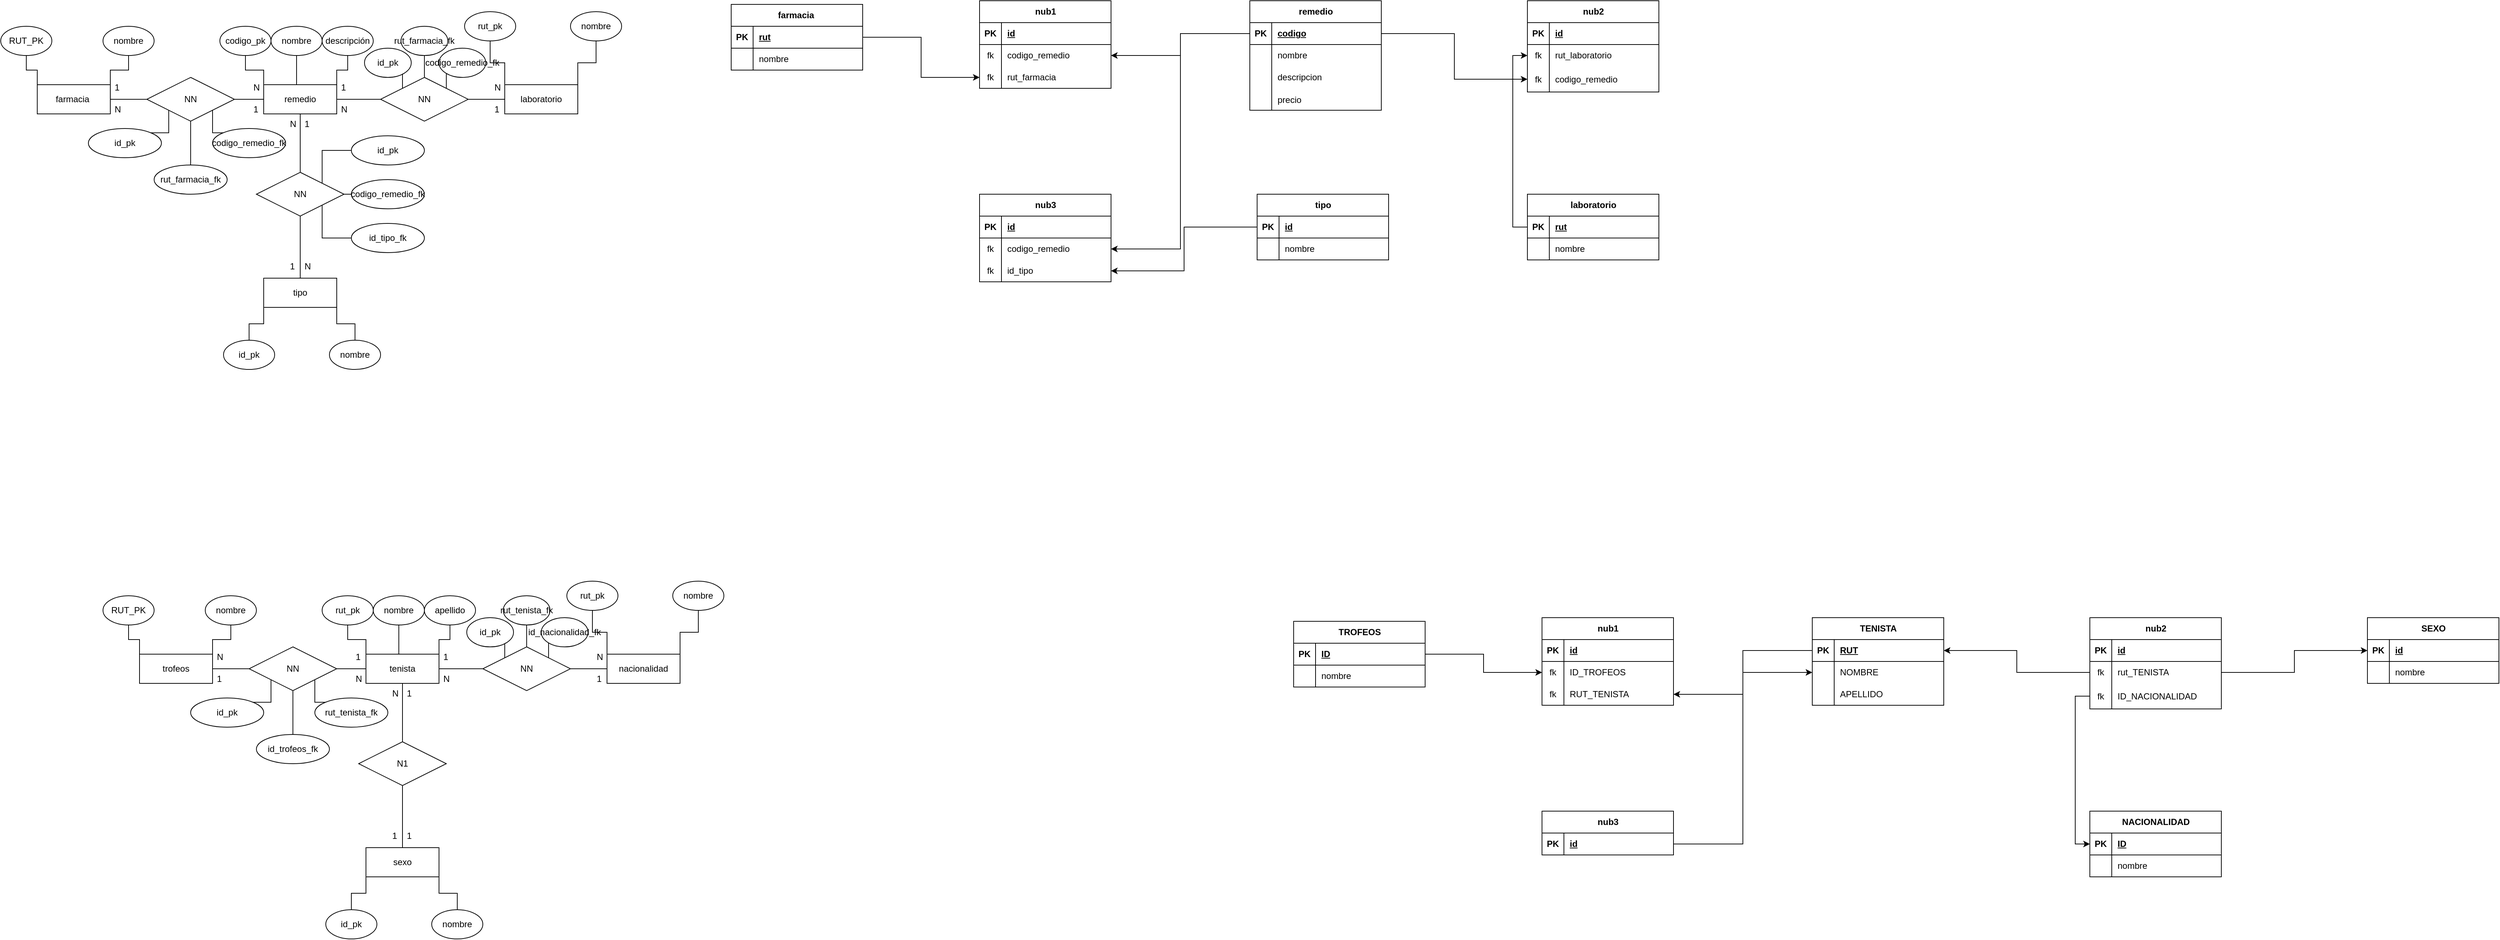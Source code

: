 <mxfile version="24.2.8" type="github">
  <diagram name="Página-1" id="3_mrYi9rO6CLIWIYgq6A">
    <mxGraphModel dx="1427" dy="1305" grid="1" gridSize="10" guides="1" tooltips="1" connect="1" arrows="1" fold="1" page="1" pageScale="1" pageWidth="827" pageHeight="1169" math="0" shadow="0">
      <root>
        <mxCell id="0" />
        <mxCell id="1" parent="0" />
        <mxCell id="LyeaHSrPD6Hi7g7n6Mpj-6" style="edgeStyle=orthogonalEdgeStyle;rounded=0;orthogonalLoop=1;jettySize=auto;html=1;exitX=1;exitY=0.5;exitDx=0;exitDy=0;entryX=0;entryY=0.5;entryDx=0;entryDy=0;endArrow=none;endFill=0;startArrow=none;startFill=0;" edge="1" parent="1" source="LyeaHSrPD6Hi7g7n6Mpj-1" target="LyeaHSrPD6Hi7g7n6Mpj-4">
          <mxGeometry relative="1" as="geometry" />
        </mxCell>
        <mxCell id="LyeaHSrPD6Hi7g7n6Mpj-1" value="farmacia&amp;nbsp;" style="whiteSpace=wrap;html=1;align=center;" vertex="1" parent="1">
          <mxGeometry x="80" y="280" width="100" height="40" as="geometry" />
        </mxCell>
        <mxCell id="LyeaHSrPD6Hi7g7n6Mpj-8" style="edgeStyle=orthogonalEdgeStyle;rounded=0;orthogonalLoop=1;jettySize=auto;html=1;exitX=1;exitY=0.5;exitDx=0;exitDy=0;entryX=0;entryY=0.5;entryDx=0;entryDy=0;endArrow=none;endFill=0;startArrow=none;startFill=0;" edge="1" parent="1" source="LyeaHSrPD6Hi7g7n6Mpj-2" target="LyeaHSrPD6Hi7g7n6Mpj-5">
          <mxGeometry relative="1" as="geometry" />
        </mxCell>
        <mxCell id="LyeaHSrPD6Hi7g7n6Mpj-2" value="remedio" style="whiteSpace=wrap;html=1;align=center;" vertex="1" parent="1">
          <mxGeometry x="390" y="280" width="100" height="40" as="geometry" />
        </mxCell>
        <mxCell id="LyeaHSrPD6Hi7g7n6Mpj-3" value="laboratorio" style="whiteSpace=wrap;html=1;align=center;" vertex="1" parent="1">
          <mxGeometry x="720" y="280" width="100" height="40" as="geometry" />
        </mxCell>
        <mxCell id="LyeaHSrPD6Hi7g7n6Mpj-7" style="edgeStyle=orthogonalEdgeStyle;rounded=0;orthogonalLoop=1;jettySize=auto;html=1;exitX=1;exitY=0.5;exitDx=0;exitDy=0;entryX=0;entryY=0.5;entryDx=0;entryDy=0;endArrow=none;endFill=0;startArrow=none;startFill=0;" edge="1" parent="1" source="LyeaHSrPD6Hi7g7n6Mpj-4" target="LyeaHSrPD6Hi7g7n6Mpj-2">
          <mxGeometry relative="1" as="geometry" />
        </mxCell>
        <mxCell id="LyeaHSrPD6Hi7g7n6Mpj-4" value="NN" style="shape=rhombus;perimeter=rhombusPerimeter;whiteSpace=wrap;html=1;align=center;" vertex="1" parent="1">
          <mxGeometry x="230" y="270" width="120" height="60" as="geometry" />
        </mxCell>
        <mxCell id="LyeaHSrPD6Hi7g7n6Mpj-9" style="edgeStyle=orthogonalEdgeStyle;rounded=0;orthogonalLoop=1;jettySize=auto;html=1;exitX=1;exitY=0.5;exitDx=0;exitDy=0;entryX=0;entryY=0.5;entryDx=0;entryDy=0;endArrow=none;endFill=0;startArrow=none;startFill=0;" edge="1" parent="1" source="LyeaHSrPD6Hi7g7n6Mpj-5" target="LyeaHSrPD6Hi7g7n6Mpj-3">
          <mxGeometry relative="1" as="geometry" />
        </mxCell>
        <mxCell id="LyeaHSrPD6Hi7g7n6Mpj-5" value="NN" style="shape=rhombus;perimeter=rhombusPerimeter;whiteSpace=wrap;html=1;align=center;" vertex="1" parent="1">
          <mxGeometry x="550" y="270" width="120" height="60" as="geometry" />
        </mxCell>
        <mxCell id="LyeaHSrPD6Hi7g7n6Mpj-12" style="edgeStyle=orthogonalEdgeStyle;rounded=0;orthogonalLoop=1;jettySize=auto;html=1;exitX=0.5;exitY=1;exitDx=0;exitDy=0;entryX=0.5;entryY=0;entryDx=0;entryDy=0;endArrow=none;endFill=0;" edge="1" parent="1" source="LyeaHSrPD6Hi7g7n6Mpj-10" target="LyeaHSrPD6Hi7g7n6Mpj-11">
          <mxGeometry relative="1" as="geometry" />
        </mxCell>
        <mxCell id="LyeaHSrPD6Hi7g7n6Mpj-13" style="edgeStyle=orthogonalEdgeStyle;rounded=0;orthogonalLoop=1;jettySize=auto;html=1;exitX=0.5;exitY=0;exitDx=0;exitDy=0;entryX=0.5;entryY=1;entryDx=0;entryDy=0;endArrow=none;endFill=0;" edge="1" parent="1" source="LyeaHSrPD6Hi7g7n6Mpj-10" target="LyeaHSrPD6Hi7g7n6Mpj-2">
          <mxGeometry relative="1" as="geometry" />
        </mxCell>
        <mxCell id="LyeaHSrPD6Hi7g7n6Mpj-10" value="NN" style="shape=rhombus;perimeter=rhombusPerimeter;whiteSpace=wrap;html=1;align=center;" vertex="1" parent="1">
          <mxGeometry x="380" y="400" width="120" height="60" as="geometry" />
        </mxCell>
        <mxCell id="LyeaHSrPD6Hi7g7n6Mpj-11" value="tipo" style="whiteSpace=wrap;html=1;align=center;" vertex="1" parent="1">
          <mxGeometry x="390" y="545" width="100" height="40" as="geometry" />
        </mxCell>
        <mxCell id="LyeaHSrPD6Hi7g7n6Mpj-16" style="edgeStyle=orthogonalEdgeStyle;rounded=0;orthogonalLoop=1;jettySize=auto;html=1;exitX=0.5;exitY=1;exitDx=0;exitDy=0;entryX=0;entryY=0;entryDx=0;entryDy=0;strokeColor=default;align=center;verticalAlign=middle;fontFamily=Helvetica;fontSize=11;fontColor=default;labelBackgroundColor=default;endArrow=none;endFill=0;" edge="1" parent="1" source="LyeaHSrPD6Hi7g7n6Mpj-14" target="LyeaHSrPD6Hi7g7n6Mpj-1">
          <mxGeometry relative="1" as="geometry" />
        </mxCell>
        <mxCell id="LyeaHSrPD6Hi7g7n6Mpj-14" value="RUT_PK" style="ellipse;whiteSpace=wrap;html=1;align=center;" vertex="1" parent="1">
          <mxGeometry x="30" y="200" width="70" height="40" as="geometry" />
        </mxCell>
        <mxCell id="LyeaHSrPD6Hi7g7n6Mpj-17" style="edgeStyle=orthogonalEdgeStyle;rounded=0;orthogonalLoop=1;jettySize=auto;html=1;exitX=0.5;exitY=1;exitDx=0;exitDy=0;entryX=1;entryY=0;entryDx=0;entryDy=0;strokeColor=default;align=center;verticalAlign=middle;fontFamily=Helvetica;fontSize=11;fontColor=default;labelBackgroundColor=default;endArrow=none;endFill=0;" edge="1" parent="1" source="LyeaHSrPD6Hi7g7n6Mpj-15" target="LyeaHSrPD6Hi7g7n6Mpj-1">
          <mxGeometry relative="1" as="geometry" />
        </mxCell>
        <mxCell id="LyeaHSrPD6Hi7g7n6Mpj-15" value="nombre" style="ellipse;whiteSpace=wrap;html=1;align=center;" vertex="1" parent="1">
          <mxGeometry x="170" y="200" width="70" height="40" as="geometry" />
        </mxCell>
        <mxCell id="LyeaHSrPD6Hi7g7n6Mpj-21" style="edgeStyle=orthogonalEdgeStyle;rounded=0;orthogonalLoop=1;jettySize=auto;html=1;exitX=0.5;exitY=1;exitDx=0;exitDy=0;entryX=0.5;entryY=0;entryDx=0;entryDy=0;strokeColor=default;align=center;verticalAlign=middle;fontFamily=Helvetica;fontSize=11;fontColor=default;labelBackgroundColor=default;endArrow=none;endFill=0;" edge="1" parent="1" source="LyeaHSrPD6Hi7g7n6Mpj-19" target="LyeaHSrPD6Hi7g7n6Mpj-2">
          <mxGeometry relative="1" as="geometry">
            <Array as="points">
              <mxPoint x="435" y="280" />
            </Array>
          </mxGeometry>
        </mxCell>
        <mxCell id="LyeaHSrPD6Hi7g7n6Mpj-19" value="nombre" style="ellipse;whiteSpace=wrap;html=1;align=center;" vertex="1" parent="1">
          <mxGeometry x="400" y="200" width="70" height="40" as="geometry" />
        </mxCell>
        <mxCell id="LyeaHSrPD6Hi7g7n6Mpj-22" style="edgeStyle=orthogonalEdgeStyle;rounded=0;orthogonalLoop=1;jettySize=auto;html=1;exitX=0.5;exitY=1;exitDx=0;exitDy=0;entryX=0;entryY=0;entryDx=0;entryDy=0;strokeColor=default;align=center;verticalAlign=middle;fontFamily=Helvetica;fontSize=11;fontColor=default;labelBackgroundColor=default;endArrow=none;endFill=0;" edge="1" parent="1" source="LyeaHSrPD6Hi7g7n6Mpj-20" target="LyeaHSrPD6Hi7g7n6Mpj-2">
          <mxGeometry relative="1" as="geometry" />
        </mxCell>
        <mxCell id="LyeaHSrPD6Hi7g7n6Mpj-20" value="codigo_pk" style="ellipse;whiteSpace=wrap;html=1;align=center;" vertex="1" parent="1">
          <mxGeometry x="330" y="200" width="70" height="40" as="geometry" />
        </mxCell>
        <mxCell id="LyeaHSrPD6Hi7g7n6Mpj-24" style="edgeStyle=orthogonalEdgeStyle;rounded=0;orthogonalLoop=1;jettySize=auto;html=1;exitX=0.5;exitY=1;exitDx=0;exitDy=0;entryX=1;entryY=0;entryDx=0;entryDy=0;strokeColor=default;align=center;verticalAlign=middle;fontFamily=Helvetica;fontSize=11;fontColor=default;labelBackgroundColor=default;endArrow=none;endFill=0;" edge="1" parent="1" source="LyeaHSrPD6Hi7g7n6Mpj-23" target="LyeaHSrPD6Hi7g7n6Mpj-2">
          <mxGeometry relative="1" as="geometry" />
        </mxCell>
        <mxCell id="LyeaHSrPD6Hi7g7n6Mpj-23" value="descripción" style="ellipse;whiteSpace=wrap;html=1;align=center;" vertex="1" parent="1">
          <mxGeometry x="470" y="200" width="70" height="40" as="geometry" />
        </mxCell>
        <mxCell id="LyeaHSrPD6Hi7g7n6Mpj-29" style="edgeStyle=orthogonalEdgeStyle;rounded=0;orthogonalLoop=1;jettySize=auto;html=1;exitX=0.5;exitY=1;exitDx=0;exitDy=0;strokeColor=default;align=center;verticalAlign=middle;fontFamily=Helvetica;fontSize=11;fontColor=default;labelBackgroundColor=default;endArrow=none;endFill=0;entryX=1;entryY=0;entryDx=0;entryDy=0;" edge="1" parent="1" source="LyeaHSrPD6Hi7g7n6Mpj-25" target="LyeaHSrPD6Hi7g7n6Mpj-3">
          <mxGeometry relative="1" as="geometry" />
        </mxCell>
        <mxCell id="LyeaHSrPD6Hi7g7n6Mpj-25" value="nombre" style="ellipse;whiteSpace=wrap;html=1;align=center;" vertex="1" parent="1">
          <mxGeometry x="810" y="180" width="70" height="40" as="geometry" />
        </mxCell>
        <mxCell id="LyeaHSrPD6Hi7g7n6Mpj-28" style="edgeStyle=orthogonalEdgeStyle;rounded=0;orthogonalLoop=1;jettySize=auto;html=1;exitX=0.5;exitY=1;exitDx=0;exitDy=0;entryX=0;entryY=0;entryDx=0;entryDy=0;strokeColor=default;align=center;verticalAlign=middle;fontFamily=Helvetica;fontSize=11;fontColor=default;labelBackgroundColor=default;endArrow=none;endFill=0;" edge="1" parent="1" source="LyeaHSrPD6Hi7g7n6Mpj-26" target="LyeaHSrPD6Hi7g7n6Mpj-3">
          <mxGeometry relative="1" as="geometry" />
        </mxCell>
        <mxCell id="LyeaHSrPD6Hi7g7n6Mpj-26" value="rut_pk" style="ellipse;whiteSpace=wrap;html=1;align=center;" vertex="1" parent="1">
          <mxGeometry x="665" y="180" width="70" height="40" as="geometry" />
        </mxCell>
        <mxCell id="LyeaHSrPD6Hi7g7n6Mpj-34" style="edgeStyle=orthogonalEdgeStyle;rounded=0;orthogonalLoop=1;jettySize=auto;html=1;exitX=0.5;exitY=0;exitDx=0;exitDy=0;entryX=1;entryY=1;entryDx=0;entryDy=0;strokeColor=default;align=center;verticalAlign=middle;fontFamily=Helvetica;fontSize=11;fontColor=default;labelBackgroundColor=default;endArrow=none;endFill=0;" edge="1" parent="1" source="LyeaHSrPD6Hi7g7n6Mpj-31" target="LyeaHSrPD6Hi7g7n6Mpj-11">
          <mxGeometry relative="1" as="geometry" />
        </mxCell>
        <mxCell id="LyeaHSrPD6Hi7g7n6Mpj-31" value="nombre" style="ellipse;whiteSpace=wrap;html=1;align=center;" vertex="1" parent="1">
          <mxGeometry x="480" y="630" width="70" height="40" as="geometry" />
        </mxCell>
        <mxCell id="LyeaHSrPD6Hi7g7n6Mpj-33" style="edgeStyle=orthogonalEdgeStyle;rounded=0;orthogonalLoop=1;jettySize=auto;html=1;exitX=0.5;exitY=0;exitDx=0;exitDy=0;entryX=0;entryY=1;entryDx=0;entryDy=0;strokeColor=default;align=center;verticalAlign=middle;fontFamily=Helvetica;fontSize=11;fontColor=default;labelBackgroundColor=default;endArrow=none;endFill=0;" edge="1" parent="1" source="LyeaHSrPD6Hi7g7n6Mpj-32" target="LyeaHSrPD6Hi7g7n6Mpj-11">
          <mxGeometry relative="1" as="geometry" />
        </mxCell>
        <mxCell id="LyeaHSrPD6Hi7g7n6Mpj-32" value="id_pk" style="ellipse;whiteSpace=wrap;html=1;align=center;" vertex="1" parent="1">
          <mxGeometry x="335" y="630" width="70" height="40" as="geometry" />
        </mxCell>
        <mxCell id="LyeaHSrPD6Hi7g7n6Mpj-40" style="edgeStyle=orthogonalEdgeStyle;rounded=0;orthogonalLoop=1;jettySize=auto;html=1;exitX=0;exitY=0.5;exitDx=0;exitDy=0;entryX=1;entryY=0;entryDx=0;entryDy=0;strokeColor=default;align=center;verticalAlign=middle;fontFamily=Helvetica;fontSize=11;fontColor=default;labelBackgroundColor=default;endArrow=none;endFill=0;" edge="1" parent="1" source="LyeaHSrPD6Hi7g7n6Mpj-35" target="LyeaHSrPD6Hi7g7n6Mpj-10">
          <mxGeometry relative="1" as="geometry" />
        </mxCell>
        <mxCell id="LyeaHSrPD6Hi7g7n6Mpj-35" value="id_pk" style="ellipse;whiteSpace=wrap;html=1;align=center;" vertex="1" parent="1">
          <mxGeometry x="510" y="350" width="100" height="40" as="geometry" />
        </mxCell>
        <mxCell id="LyeaHSrPD6Hi7g7n6Mpj-39" style="edgeStyle=orthogonalEdgeStyle;rounded=0;orthogonalLoop=1;jettySize=auto;html=1;exitX=0;exitY=0.5;exitDx=0;exitDy=0;entryX=1;entryY=0.5;entryDx=0;entryDy=0;strokeColor=default;align=center;verticalAlign=middle;fontFamily=Helvetica;fontSize=11;fontColor=default;labelBackgroundColor=default;endArrow=none;endFill=0;" edge="1" parent="1" source="LyeaHSrPD6Hi7g7n6Mpj-36" target="LyeaHSrPD6Hi7g7n6Mpj-10">
          <mxGeometry relative="1" as="geometry" />
        </mxCell>
        <mxCell id="LyeaHSrPD6Hi7g7n6Mpj-36" value="codigo_remedio_fk" style="ellipse;whiteSpace=wrap;html=1;align=center;" vertex="1" parent="1">
          <mxGeometry x="510" y="410" width="100" height="40" as="geometry" />
        </mxCell>
        <mxCell id="LyeaHSrPD6Hi7g7n6Mpj-38" style="edgeStyle=orthogonalEdgeStyle;rounded=0;orthogonalLoop=1;jettySize=auto;html=1;exitX=0;exitY=0.5;exitDx=0;exitDy=0;entryX=1;entryY=1;entryDx=0;entryDy=0;strokeColor=default;align=center;verticalAlign=middle;fontFamily=Helvetica;fontSize=11;fontColor=default;labelBackgroundColor=default;endArrow=none;endFill=0;" edge="1" parent="1" source="LyeaHSrPD6Hi7g7n6Mpj-37" target="LyeaHSrPD6Hi7g7n6Mpj-10">
          <mxGeometry relative="1" as="geometry" />
        </mxCell>
        <mxCell id="LyeaHSrPD6Hi7g7n6Mpj-37" value="id_tipo_fk" style="ellipse;whiteSpace=wrap;html=1;align=center;" vertex="1" parent="1">
          <mxGeometry x="510" y="470" width="100" height="40" as="geometry" />
        </mxCell>
        <mxCell id="LyeaHSrPD6Hi7g7n6Mpj-58" style="edgeStyle=orthogonalEdgeStyle;rounded=0;orthogonalLoop=1;jettySize=auto;html=1;exitX=1;exitY=0;exitDx=0;exitDy=0;entryX=0;entryY=1;entryDx=0;entryDy=0;strokeColor=default;align=center;verticalAlign=middle;fontFamily=Helvetica;fontSize=11;fontColor=default;labelBackgroundColor=default;endArrow=none;endFill=0;" edge="1" parent="1" source="LyeaHSrPD6Hi7g7n6Mpj-41" target="LyeaHSrPD6Hi7g7n6Mpj-4">
          <mxGeometry relative="1" as="geometry" />
        </mxCell>
        <mxCell id="LyeaHSrPD6Hi7g7n6Mpj-41" value="id_pk" style="ellipse;whiteSpace=wrap;html=1;align=center;" vertex="1" parent="1">
          <mxGeometry x="150" y="340" width="100" height="40" as="geometry" />
        </mxCell>
        <mxCell id="LyeaHSrPD6Hi7g7n6Mpj-56" style="edgeStyle=orthogonalEdgeStyle;rounded=0;orthogonalLoop=1;jettySize=auto;html=1;exitX=0.5;exitY=0;exitDx=0;exitDy=0;entryX=0.5;entryY=1;entryDx=0;entryDy=0;strokeColor=default;align=center;verticalAlign=middle;fontFamily=Helvetica;fontSize=11;fontColor=default;labelBackgroundColor=default;endArrow=none;endFill=0;" edge="1" parent="1" source="LyeaHSrPD6Hi7g7n6Mpj-42" target="LyeaHSrPD6Hi7g7n6Mpj-4">
          <mxGeometry relative="1" as="geometry" />
        </mxCell>
        <mxCell id="LyeaHSrPD6Hi7g7n6Mpj-42" value="rut_farmacia_fk" style="ellipse;whiteSpace=wrap;html=1;align=center;" vertex="1" parent="1">
          <mxGeometry x="240" y="390" width="100" height="40" as="geometry" />
        </mxCell>
        <mxCell id="LyeaHSrPD6Hi7g7n6Mpj-57" style="edgeStyle=orthogonalEdgeStyle;rounded=0;orthogonalLoop=1;jettySize=auto;html=1;exitX=0;exitY=0;exitDx=0;exitDy=0;entryX=1;entryY=1;entryDx=0;entryDy=0;strokeColor=default;align=center;verticalAlign=middle;fontFamily=Helvetica;fontSize=11;fontColor=default;labelBackgroundColor=default;endArrow=none;endFill=0;" edge="1" parent="1" source="LyeaHSrPD6Hi7g7n6Mpj-43" target="LyeaHSrPD6Hi7g7n6Mpj-4">
          <mxGeometry relative="1" as="geometry" />
        </mxCell>
        <mxCell id="LyeaHSrPD6Hi7g7n6Mpj-43" value="codigo_remedio_fk" style="ellipse;whiteSpace=wrap;html=1;align=center;" vertex="1" parent="1">
          <mxGeometry x="320" y="340" width="100" height="40" as="geometry" />
        </mxCell>
        <mxCell id="LyeaHSrPD6Hi7g7n6Mpj-53" style="edgeStyle=orthogonalEdgeStyle;rounded=0;orthogonalLoop=1;jettySize=auto;html=1;exitX=0.5;exitY=1;exitDx=0;exitDy=0;entryX=0.5;entryY=0;entryDx=0;entryDy=0;strokeColor=default;align=center;verticalAlign=middle;fontFamily=Helvetica;fontSize=11;fontColor=default;labelBackgroundColor=default;endArrow=none;endFill=0;" edge="1" parent="1" source="LyeaHSrPD6Hi7g7n6Mpj-47" target="LyeaHSrPD6Hi7g7n6Mpj-5">
          <mxGeometry relative="1" as="geometry" />
        </mxCell>
        <mxCell id="LyeaHSrPD6Hi7g7n6Mpj-47" value="rut_farmacia_fk" style="ellipse;whiteSpace=wrap;html=1;align=center;" vertex="1" parent="1">
          <mxGeometry x="578" y="200" width="64" height="40" as="geometry" />
        </mxCell>
        <mxCell id="LyeaHSrPD6Hi7g7n6Mpj-54" style="edgeStyle=orthogonalEdgeStyle;rounded=0;orthogonalLoop=1;jettySize=auto;html=1;exitX=0;exitY=0.5;exitDx=0;exitDy=0;entryX=1;entryY=0;entryDx=0;entryDy=0;strokeColor=default;align=center;verticalAlign=middle;fontFamily=Helvetica;fontSize=11;fontColor=default;labelBackgroundColor=default;endArrow=none;endFill=0;" edge="1" parent="1" source="LyeaHSrPD6Hi7g7n6Mpj-51" target="LyeaHSrPD6Hi7g7n6Mpj-5">
          <mxGeometry relative="1" as="geometry" />
        </mxCell>
        <mxCell id="LyeaHSrPD6Hi7g7n6Mpj-51" value="codigo_remedio_fk" style="ellipse;whiteSpace=wrap;html=1;align=center;" vertex="1" parent="1">
          <mxGeometry x="630" y="230" width="64" height="40" as="geometry" />
        </mxCell>
        <mxCell id="LyeaHSrPD6Hi7g7n6Mpj-55" style="edgeStyle=orthogonalEdgeStyle;rounded=0;orthogonalLoop=1;jettySize=auto;html=1;exitX=1;exitY=0.5;exitDx=0;exitDy=0;entryX=0;entryY=0;entryDx=0;entryDy=0;strokeColor=default;align=center;verticalAlign=middle;fontFamily=Helvetica;fontSize=11;fontColor=default;labelBackgroundColor=default;endArrow=none;endFill=0;" edge="1" parent="1" source="LyeaHSrPD6Hi7g7n6Mpj-52" target="LyeaHSrPD6Hi7g7n6Mpj-5">
          <mxGeometry relative="1" as="geometry" />
        </mxCell>
        <mxCell id="LyeaHSrPD6Hi7g7n6Mpj-52" value="id_pk" style="ellipse;whiteSpace=wrap;html=1;align=center;" vertex="1" parent="1">
          <mxGeometry x="528" y="230" width="64" height="40" as="geometry" />
        </mxCell>
        <mxCell id="LyeaHSrPD6Hi7g7n6Mpj-69" value="1" style="text;strokeColor=none;fillColor=none;spacingLeft=4;spacingRight=4;overflow=hidden;rotatable=0;points=[[0,0.5],[1,0.5]];portConstraint=eastwest;fontSize=12;whiteSpace=wrap;html=1;" vertex="1" parent="1">
          <mxGeometry x="420" y="515" width="20" height="30" as="geometry" />
        </mxCell>
        <mxCell id="LyeaHSrPD6Hi7g7n6Mpj-70" value="1" style="text;strokeColor=none;fillColor=none;spacingLeft=4;spacingRight=4;overflow=hidden;rotatable=0;points=[[0,0.5],[1,0.5]];portConstraint=eastwest;fontSize=12;whiteSpace=wrap;html=1;" vertex="1" parent="1">
          <mxGeometry x="440" y="320" width="20" height="30" as="geometry" />
        </mxCell>
        <mxCell id="LyeaHSrPD6Hi7g7n6Mpj-71" value="1" style="text;strokeColor=none;fillColor=none;spacingLeft=4;spacingRight=4;overflow=hidden;rotatable=0;points=[[0,0.5],[1,0.5]];portConstraint=eastwest;fontSize=12;whiteSpace=wrap;html=1;" vertex="1" parent="1">
          <mxGeometry x="700" y="300" width="20" height="30" as="geometry" />
        </mxCell>
        <mxCell id="LyeaHSrPD6Hi7g7n6Mpj-72" value="1" style="text;strokeColor=none;fillColor=none;spacingLeft=4;spacingRight=4;overflow=hidden;rotatable=0;points=[[0,0.5],[1,0.5]];portConstraint=eastwest;fontSize=12;whiteSpace=wrap;html=1;" vertex="1" parent="1">
          <mxGeometry x="490" y="270" width="20" height="30" as="geometry" />
        </mxCell>
        <mxCell id="LyeaHSrPD6Hi7g7n6Mpj-73" value="1" style="text;strokeColor=none;fillColor=none;spacingLeft=4;spacingRight=4;overflow=hidden;rotatable=0;points=[[0,0.5],[1,0.5]];portConstraint=eastwest;fontSize=12;whiteSpace=wrap;html=1;" vertex="1" parent="1">
          <mxGeometry x="370" y="300" width="20" height="30" as="geometry" />
        </mxCell>
        <mxCell id="LyeaHSrPD6Hi7g7n6Mpj-74" value="1" style="text;strokeColor=none;fillColor=none;spacingLeft=4;spacingRight=4;overflow=hidden;rotatable=0;points=[[0,0.5],[1,0.5]];portConstraint=eastwest;fontSize=12;whiteSpace=wrap;html=1;" vertex="1" parent="1">
          <mxGeometry x="180" y="270" width="20" height="30" as="geometry" />
        </mxCell>
        <mxCell id="LyeaHSrPD6Hi7g7n6Mpj-75" value="N" style="text;strokeColor=none;fillColor=none;spacingLeft=4;spacingRight=4;overflow=hidden;rotatable=0;points=[[0,0.5],[1,0.5]];portConstraint=eastwest;fontSize=12;whiteSpace=wrap;html=1;" vertex="1" parent="1">
          <mxGeometry x="420" y="320" width="20" height="30" as="geometry" />
        </mxCell>
        <mxCell id="LyeaHSrPD6Hi7g7n6Mpj-76" value="N" style="text;strokeColor=none;fillColor=none;spacingLeft=4;spacingRight=4;overflow=hidden;rotatable=0;points=[[0,0.5],[1,0.5]];portConstraint=eastwest;fontSize=12;whiteSpace=wrap;html=1;" vertex="1" parent="1">
          <mxGeometry x="440" y="515" width="20" height="30" as="geometry" />
        </mxCell>
        <mxCell id="LyeaHSrPD6Hi7g7n6Mpj-77" value="N" style="text;strokeColor=none;fillColor=none;spacingLeft=4;spacingRight=4;overflow=hidden;rotatable=0;points=[[0,0.5],[1,0.5]];portConstraint=eastwest;fontSize=12;whiteSpace=wrap;html=1;" vertex="1" parent="1">
          <mxGeometry x="700" y="270" width="20" height="30" as="geometry" />
        </mxCell>
        <mxCell id="LyeaHSrPD6Hi7g7n6Mpj-78" value="N" style="text;strokeColor=none;fillColor=none;spacingLeft=4;spacingRight=4;overflow=hidden;rotatable=0;points=[[0,0.5],[1,0.5]];portConstraint=eastwest;fontSize=12;whiteSpace=wrap;html=1;" vertex="1" parent="1">
          <mxGeometry x="490" y="300" width="20" height="30" as="geometry" />
        </mxCell>
        <mxCell id="LyeaHSrPD6Hi7g7n6Mpj-79" value="N" style="text;strokeColor=none;fillColor=none;spacingLeft=4;spacingRight=4;overflow=hidden;rotatable=0;points=[[0,0.5],[1,0.5]];portConstraint=eastwest;fontSize=12;whiteSpace=wrap;html=1;" vertex="1" parent="1">
          <mxGeometry x="370" y="270" width="20" height="30" as="geometry" />
        </mxCell>
        <mxCell id="LyeaHSrPD6Hi7g7n6Mpj-80" value="N" style="text;strokeColor=none;fillColor=none;spacingLeft=4;spacingRight=4;overflow=hidden;rotatable=0;points=[[0,0.5],[1,0.5]];portConstraint=eastwest;fontSize=12;whiteSpace=wrap;html=1;" vertex="1" parent="1">
          <mxGeometry x="180" y="300" width="20" height="30" as="geometry" />
        </mxCell>
        <mxCell id="LyeaHSrPD6Hi7g7n6Mpj-81" value="farmacia&amp;nbsp;" style="shape=table;startSize=30;container=1;collapsible=1;childLayout=tableLayout;fixedRows=1;rowLines=0;fontStyle=1;align=center;resizeLast=1;html=1;" vertex="1" parent="1">
          <mxGeometry x="1030" y="170" width="180" height="90" as="geometry" />
        </mxCell>
        <mxCell id="LyeaHSrPD6Hi7g7n6Mpj-82" value="" style="shape=tableRow;horizontal=0;startSize=0;swimlaneHead=0;swimlaneBody=0;fillColor=none;collapsible=0;dropTarget=0;points=[[0,0.5],[1,0.5]];portConstraint=eastwest;top=0;left=0;right=0;bottom=1;" vertex="1" parent="LyeaHSrPD6Hi7g7n6Mpj-81">
          <mxGeometry y="30" width="180" height="30" as="geometry" />
        </mxCell>
        <mxCell id="LyeaHSrPD6Hi7g7n6Mpj-83" value="PK" style="shape=partialRectangle;connectable=0;fillColor=none;top=0;left=0;bottom=0;right=0;fontStyle=1;overflow=hidden;whiteSpace=wrap;html=1;" vertex="1" parent="LyeaHSrPD6Hi7g7n6Mpj-82">
          <mxGeometry width="30" height="30" as="geometry">
            <mxRectangle width="30" height="30" as="alternateBounds" />
          </mxGeometry>
        </mxCell>
        <mxCell id="LyeaHSrPD6Hi7g7n6Mpj-84" value="rut" style="shape=partialRectangle;connectable=0;fillColor=none;top=0;left=0;bottom=0;right=0;align=left;spacingLeft=6;fontStyle=5;overflow=hidden;whiteSpace=wrap;html=1;" vertex="1" parent="LyeaHSrPD6Hi7g7n6Mpj-82">
          <mxGeometry x="30" width="150" height="30" as="geometry">
            <mxRectangle width="150" height="30" as="alternateBounds" />
          </mxGeometry>
        </mxCell>
        <mxCell id="LyeaHSrPD6Hi7g7n6Mpj-85" value="" style="shape=tableRow;horizontal=0;startSize=0;swimlaneHead=0;swimlaneBody=0;fillColor=none;collapsible=0;dropTarget=0;points=[[0,0.5],[1,0.5]];portConstraint=eastwest;top=0;left=0;right=0;bottom=0;" vertex="1" parent="LyeaHSrPD6Hi7g7n6Mpj-81">
          <mxGeometry y="60" width="180" height="30" as="geometry" />
        </mxCell>
        <mxCell id="LyeaHSrPD6Hi7g7n6Mpj-86" value="" style="shape=partialRectangle;connectable=0;fillColor=none;top=0;left=0;bottom=0;right=0;editable=1;overflow=hidden;whiteSpace=wrap;html=1;" vertex="1" parent="LyeaHSrPD6Hi7g7n6Mpj-85">
          <mxGeometry width="30" height="30" as="geometry">
            <mxRectangle width="30" height="30" as="alternateBounds" />
          </mxGeometry>
        </mxCell>
        <mxCell id="LyeaHSrPD6Hi7g7n6Mpj-87" value="nombre" style="shape=partialRectangle;connectable=0;fillColor=none;top=0;left=0;bottom=0;right=0;align=left;spacingLeft=6;overflow=hidden;whiteSpace=wrap;html=1;" vertex="1" parent="LyeaHSrPD6Hi7g7n6Mpj-85">
          <mxGeometry x="30" width="150" height="30" as="geometry">
            <mxRectangle width="150" height="30" as="alternateBounds" />
          </mxGeometry>
        </mxCell>
        <mxCell id="LyeaHSrPD6Hi7g7n6Mpj-94" value="nub1" style="shape=table;startSize=30;container=1;collapsible=1;childLayout=tableLayout;fixedRows=1;rowLines=0;fontStyle=1;align=center;resizeLast=1;html=1;" vertex="1" parent="1">
          <mxGeometry x="1370" y="165" width="180" height="120" as="geometry" />
        </mxCell>
        <mxCell id="LyeaHSrPD6Hi7g7n6Mpj-95" value="" style="shape=tableRow;horizontal=0;startSize=0;swimlaneHead=0;swimlaneBody=0;fillColor=none;collapsible=0;dropTarget=0;points=[[0,0.5],[1,0.5]];portConstraint=eastwest;top=0;left=0;right=0;bottom=1;" vertex="1" parent="LyeaHSrPD6Hi7g7n6Mpj-94">
          <mxGeometry y="30" width="180" height="30" as="geometry" />
        </mxCell>
        <mxCell id="LyeaHSrPD6Hi7g7n6Mpj-96" value="PK" style="shape=partialRectangle;connectable=0;fillColor=none;top=0;left=0;bottom=0;right=0;fontStyle=1;overflow=hidden;whiteSpace=wrap;html=1;" vertex="1" parent="LyeaHSrPD6Hi7g7n6Mpj-95">
          <mxGeometry width="30" height="30" as="geometry">
            <mxRectangle width="30" height="30" as="alternateBounds" />
          </mxGeometry>
        </mxCell>
        <mxCell id="LyeaHSrPD6Hi7g7n6Mpj-97" value="id" style="shape=partialRectangle;connectable=0;fillColor=none;top=0;left=0;bottom=0;right=0;align=left;spacingLeft=6;fontStyle=5;overflow=hidden;whiteSpace=wrap;html=1;" vertex="1" parent="LyeaHSrPD6Hi7g7n6Mpj-95">
          <mxGeometry x="30" width="150" height="30" as="geometry">
            <mxRectangle width="150" height="30" as="alternateBounds" />
          </mxGeometry>
        </mxCell>
        <mxCell id="LyeaHSrPD6Hi7g7n6Mpj-98" value="" style="shape=tableRow;horizontal=0;startSize=0;swimlaneHead=0;swimlaneBody=0;fillColor=none;collapsible=0;dropTarget=0;points=[[0,0.5],[1,0.5]];portConstraint=eastwest;top=0;left=0;right=0;bottom=0;" vertex="1" parent="LyeaHSrPD6Hi7g7n6Mpj-94">
          <mxGeometry y="60" width="180" height="30" as="geometry" />
        </mxCell>
        <mxCell id="LyeaHSrPD6Hi7g7n6Mpj-99" value="fk" style="shape=partialRectangle;connectable=0;fillColor=none;top=0;left=0;bottom=0;right=0;editable=1;overflow=hidden;whiteSpace=wrap;html=1;" vertex="1" parent="LyeaHSrPD6Hi7g7n6Mpj-98">
          <mxGeometry width="30" height="30" as="geometry">
            <mxRectangle width="30" height="30" as="alternateBounds" />
          </mxGeometry>
        </mxCell>
        <mxCell id="LyeaHSrPD6Hi7g7n6Mpj-100" value="codigo_remedio" style="shape=partialRectangle;connectable=0;fillColor=none;top=0;left=0;bottom=0;right=0;align=left;spacingLeft=6;overflow=hidden;whiteSpace=wrap;html=1;" vertex="1" parent="LyeaHSrPD6Hi7g7n6Mpj-98">
          <mxGeometry x="30" width="150" height="30" as="geometry">
            <mxRectangle width="150" height="30" as="alternateBounds" />
          </mxGeometry>
        </mxCell>
        <mxCell id="LyeaHSrPD6Hi7g7n6Mpj-101" value="" style="shape=tableRow;horizontal=0;startSize=0;swimlaneHead=0;swimlaneBody=0;fillColor=none;collapsible=0;dropTarget=0;points=[[0,0.5],[1,0.5]];portConstraint=eastwest;top=0;left=0;right=0;bottom=0;" vertex="1" parent="LyeaHSrPD6Hi7g7n6Mpj-94">
          <mxGeometry y="90" width="180" height="30" as="geometry" />
        </mxCell>
        <mxCell id="LyeaHSrPD6Hi7g7n6Mpj-102" value="fk" style="shape=partialRectangle;connectable=0;fillColor=none;top=0;left=0;bottom=0;right=0;editable=1;overflow=hidden;whiteSpace=wrap;html=1;" vertex="1" parent="LyeaHSrPD6Hi7g7n6Mpj-101">
          <mxGeometry width="30" height="30" as="geometry">
            <mxRectangle width="30" height="30" as="alternateBounds" />
          </mxGeometry>
        </mxCell>
        <mxCell id="LyeaHSrPD6Hi7g7n6Mpj-103" value="rut_farmacia" style="shape=partialRectangle;connectable=0;fillColor=none;top=0;left=0;bottom=0;right=0;align=left;spacingLeft=6;overflow=hidden;whiteSpace=wrap;html=1;" vertex="1" parent="LyeaHSrPD6Hi7g7n6Mpj-101">
          <mxGeometry x="30" width="150" height="30" as="geometry">
            <mxRectangle width="150" height="30" as="alternateBounds" />
          </mxGeometry>
        </mxCell>
        <mxCell id="LyeaHSrPD6Hi7g7n6Mpj-120" value="remedio" style="shape=table;startSize=30;container=1;collapsible=1;childLayout=tableLayout;fixedRows=1;rowLines=0;fontStyle=1;align=center;resizeLast=1;html=1;" vertex="1" parent="1">
          <mxGeometry x="1740" y="165" width="180" height="150" as="geometry" />
        </mxCell>
        <mxCell id="LyeaHSrPD6Hi7g7n6Mpj-121" value="" style="shape=tableRow;horizontal=0;startSize=0;swimlaneHead=0;swimlaneBody=0;fillColor=none;collapsible=0;dropTarget=0;points=[[0,0.5],[1,0.5]];portConstraint=eastwest;top=0;left=0;right=0;bottom=1;" vertex="1" parent="LyeaHSrPD6Hi7g7n6Mpj-120">
          <mxGeometry y="30" width="180" height="30" as="geometry" />
        </mxCell>
        <mxCell id="LyeaHSrPD6Hi7g7n6Mpj-122" value="PK" style="shape=partialRectangle;connectable=0;fillColor=none;top=0;left=0;bottom=0;right=0;fontStyle=1;overflow=hidden;whiteSpace=wrap;html=1;" vertex="1" parent="LyeaHSrPD6Hi7g7n6Mpj-121">
          <mxGeometry width="30" height="30" as="geometry">
            <mxRectangle width="30" height="30" as="alternateBounds" />
          </mxGeometry>
        </mxCell>
        <mxCell id="LyeaHSrPD6Hi7g7n6Mpj-123" value="codigo" style="shape=partialRectangle;connectable=0;fillColor=none;top=0;left=0;bottom=0;right=0;align=left;spacingLeft=6;fontStyle=5;overflow=hidden;whiteSpace=wrap;html=1;" vertex="1" parent="LyeaHSrPD6Hi7g7n6Mpj-121">
          <mxGeometry x="30" width="150" height="30" as="geometry">
            <mxRectangle width="150" height="30" as="alternateBounds" />
          </mxGeometry>
        </mxCell>
        <mxCell id="LyeaHSrPD6Hi7g7n6Mpj-124" value="" style="shape=tableRow;horizontal=0;startSize=0;swimlaneHead=0;swimlaneBody=0;fillColor=none;collapsible=0;dropTarget=0;points=[[0,0.5],[1,0.5]];portConstraint=eastwest;top=0;left=0;right=0;bottom=0;" vertex="1" parent="LyeaHSrPD6Hi7g7n6Mpj-120">
          <mxGeometry y="60" width="180" height="30" as="geometry" />
        </mxCell>
        <mxCell id="LyeaHSrPD6Hi7g7n6Mpj-125" value="" style="shape=partialRectangle;connectable=0;fillColor=none;top=0;left=0;bottom=0;right=0;editable=1;overflow=hidden;whiteSpace=wrap;html=1;" vertex="1" parent="LyeaHSrPD6Hi7g7n6Mpj-124">
          <mxGeometry width="30" height="30" as="geometry">
            <mxRectangle width="30" height="30" as="alternateBounds" />
          </mxGeometry>
        </mxCell>
        <mxCell id="LyeaHSrPD6Hi7g7n6Mpj-126" value="nombre" style="shape=partialRectangle;connectable=0;fillColor=none;top=0;left=0;bottom=0;right=0;align=left;spacingLeft=6;overflow=hidden;whiteSpace=wrap;html=1;" vertex="1" parent="LyeaHSrPD6Hi7g7n6Mpj-124">
          <mxGeometry x="30" width="150" height="30" as="geometry">
            <mxRectangle width="150" height="30" as="alternateBounds" />
          </mxGeometry>
        </mxCell>
        <mxCell id="LyeaHSrPD6Hi7g7n6Mpj-127" value="" style="shape=tableRow;horizontal=0;startSize=0;swimlaneHead=0;swimlaneBody=0;fillColor=none;collapsible=0;dropTarget=0;points=[[0,0.5],[1,0.5]];portConstraint=eastwest;top=0;left=0;right=0;bottom=0;" vertex="1" parent="LyeaHSrPD6Hi7g7n6Mpj-120">
          <mxGeometry y="90" width="180" height="30" as="geometry" />
        </mxCell>
        <mxCell id="LyeaHSrPD6Hi7g7n6Mpj-128" value="" style="shape=partialRectangle;connectable=0;fillColor=none;top=0;left=0;bottom=0;right=0;editable=1;overflow=hidden;whiteSpace=wrap;html=1;" vertex="1" parent="LyeaHSrPD6Hi7g7n6Mpj-127">
          <mxGeometry width="30" height="30" as="geometry">
            <mxRectangle width="30" height="30" as="alternateBounds" />
          </mxGeometry>
        </mxCell>
        <mxCell id="LyeaHSrPD6Hi7g7n6Mpj-129" value="descripcion" style="shape=partialRectangle;connectable=0;fillColor=none;top=0;left=0;bottom=0;right=0;align=left;spacingLeft=6;overflow=hidden;whiteSpace=wrap;html=1;" vertex="1" parent="LyeaHSrPD6Hi7g7n6Mpj-127">
          <mxGeometry x="30" width="150" height="30" as="geometry">
            <mxRectangle width="150" height="30" as="alternateBounds" />
          </mxGeometry>
        </mxCell>
        <mxCell id="LyeaHSrPD6Hi7g7n6Mpj-211" value="" style="shape=tableRow;horizontal=0;startSize=0;swimlaneHead=0;swimlaneBody=0;fillColor=none;collapsible=0;dropTarget=0;points=[[0,0.5],[1,0.5]];portConstraint=eastwest;top=0;left=0;right=0;bottom=0;" vertex="1" parent="LyeaHSrPD6Hi7g7n6Mpj-120">
          <mxGeometry y="120" width="180" height="30" as="geometry" />
        </mxCell>
        <mxCell id="LyeaHSrPD6Hi7g7n6Mpj-212" value="" style="shape=partialRectangle;connectable=0;fillColor=none;top=0;left=0;bottom=0;right=0;editable=1;overflow=hidden;" vertex="1" parent="LyeaHSrPD6Hi7g7n6Mpj-211">
          <mxGeometry width="30" height="30" as="geometry">
            <mxRectangle width="30" height="30" as="alternateBounds" />
          </mxGeometry>
        </mxCell>
        <mxCell id="LyeaHSrPD6Hi7g7n6Mpj-213" value="precio" style="shape=partialRectangle;connectable=0;fillColor=none;top=0;left=0;bottom=0;right=0;align=left;spacingLeft=6;overflow=hidden;" vertex="1" parent="LyeaHSrPD6Hi7g7n6Mpj-211">
          <mxGeometry x="30" width="150" height="30" as="geometry">
            <mxRectangle width="150" height="30" as="alternateBounds" />
          </mxGeometry>
        </mxCell>
        <mxCell id="LyeaHSrPD6Hi7g7n6Mpj-159" value="nub2" style="shape=table;startSize=30;container=1;collapsible=1;childLayout=tableLayout;fixedRows=1;rowLines=0;fontStyle=1;align=center;resizeLast=1;html=1;" vertex="1" parent="1">
          <mxGeometry x="2120" y="165" width="180" height="125" as="geometry" />
        </mxCell>
        <mxCell id="LyeaHSrPD6Hi7g7n6Mpj-160" value="" style="shape=tableRow;horizontal=0;startSize=0;swimlaneHead=0;swimlaneBody=0;fillColor=none;collapsible=0;dropTarget=0;points=[[0,0.5],[1,0.5]];portConstraint=eastwest;top=0;left=0;right=0;bottom=1;" vertex="1" parent="LyeaHSrPD6Hi7g7n6Mpj-159">
          <mxGeometry y="30" width="180" height="30" as="geometry" />
        </mxCell>
        <mxCell id="LyeaHSrPD6Hi7g7n6Mpj-161" value="PK" style="shape=partialRectangle;connectable=0;fillColor=none;top=0;left=0;bottom=0;right=0;fontStyle=1;overflow=hidden;whiteSpace=wrap;html=1;" vertex="1" parent="LyeaHSrPD6Hi7g7n6Mpj-160">
          <mxGeometry width="30" height="30" as="geometry">
            <mxRectangle width="30" height="30" as="alternateBounds" />
          </mxGeometry>
        </mxCell>
        <mxCell id="LyeaHSrPD6Hi7g7n6Mpj-162" value="id" style="shape=partialRectangle;connectable=0;fillColor=none;top=0;left=0;bottom=0;right=0;align=left;spacingLeft=6;fontStyle=5;overflow=hidden;whiteSpace=wrap;html=1;" vertex="1" parent="LyeaHSrPD6Hi7g7n6Mpj-160">
          <mxGeometry x="30" width="150" height="30" as="geometry">
            <mxRectangle width="150" height="30" as="alternateBounds" />
          </mxGeometry>
        </mxCell>
        <mxCell id="LyeaHSrPD6Hi7g7n6Mpj-163" value="" style="shape=tableRow;horizontal=0;startSize=0;swimlaneHead=0;swimlaneBody=0;fillColor=none;collapsible=0;dropTarget=0;points=[[0,0.5],[1,0.5]];portConstraint=eastwest;top=0;left=0;right=0;bottom=0;" vertex="1" parent="LyeaHSrPD6Hi7g7n6Mpj-159">
          <mxGeometry y="60" width="180" height="30" as="geometry" />
        </mxCell>
        <mxCell id="LyeaHSrPD6Hi7g7n6Mpj-164" value="fk" style="shape=partialRectangle;connectable=0;fillColor=none;top=0;left=0;bottom=0;right=0;editable=1;overflow=hidden;whiteSpace=wrap;html=1;" vertex="1" parent="LyeaHSrPD6Hi7g7n6Mpj-163">
          <mxGeometry width="30" height="30" as="geometry">
            <mxRectangle width="30" height="30" as="alternateBounds" />
          </mxGeometry>
        </mxCell>
        <mxCell id="LyeaHSrPD6Hi7g7n6Mpj-165" value="rut_laboratorio" style="shape=partialRectangle;connectable=0;fillColor=none;top=0;left=0;bottom=0;right=0;align=left;spacingLeft=6;overflow=hidden;whiteSpace=wrap;html=1;" vertex="1" parent="LyeaHSrPD6Hi7g7n6Mpj-163">
          <mxGeometry x="30" width="150" height="30" as="geometry">
            <mxRectangle width="150" height="30" as="alternateBounds" />
          </mxGeometry>
        </mxCell>
        <mxCell id="LyeaHSrPD6Hi7g7n6Mpj-166" value="" style="shape=tableRow;horizontal=0;startSize=0;swimlaneHead=0;swimlaneBody=0;fillColor=none;collapsible=0;dropTarget=0;points=[[0,0.5],[1,0.5]];portConstraint=eastwest;top=0;left=0;right=0;bottom=0;" vertex="1" parent="LyeaHSrPD6Hi7g7n6Mpj-159">
          <mxGeometry y="90" width="180" height="35" as="geometry" />
        </mxCell>
        <mxCell id="LyeaHSrPD6Hi7g7n6Mpj-167" value="fk" style="shape=partialRectangle;connectable=0;fillColor=none;top=0;left=0;bottom=0;right=0;editable=1;overflow=hidden;whiteSpace=wrap;html=1;" vertex="1" parent="LyeaHSrPD6Hi7g7n6Mpj-166">
          <mxGeometry width="30" height="35" as="geometry">
            <mxRectangle width="30" height="35" as="alternateBounds" />
          </mxGeometry>
        </mxCell>
        <mxCell id="LyeaHSrPD6Hi7g7n6Mpj-168" value="codigo_remedio" style="shape=partialRectangle;connectable=0;fillColor=none;top=0;left=0;bottom=0;right=0;align=left;spacingLeft=6;overflow=hidden;whiteSpace=wrap;html=1;" vertex="1" parent="LyeaHSrPD6Hi7g7n6Mpj-166">
          <mxGeometry x="30" width="150" height="35" as="geometry">
            <mxRectangle width="150" height="35" as="alternateBounds" />
          </mxGeometry>
        </mxCell>
        <mxCell id="LyeaHSrPD6Hi7g7n6Mpj-172" value="tipo" style="shape=table;startSize=30;container=1;collapsible=1;childLayout=tableLayout;fixedRows=1;rowLines=0;fontStyle=1;align=center;resizeLast=1;html=1;" vertex="1" parent="1">
          <mxGeometry x="1750" y="430" width="180" height="90" as="geometry" />
        </mxCell>
        <mxCell id="LyeaHSrPD6Hi7g7n6Mpj-173" value="" style="shape=tableRow;horizontal=0;startSize=0;swimlaneHead=0;swimlaneBody=0;fillColor=none;collapsible=0;dropTarget=0;points=[[0,0.5],[1,0.5]];portConstraint=eastwest;top=0;left=0;right=0;bottom=1;" vertex="1" parent="LyeaHSrPD6Hi7g7n6Mpj-172">
          <mxGeometry y="30" width="180" height="30" as="geometry" />
        </mxCell>
        <mxCell id="LyeaHSrPD6Hi7g7n6Mpj-174" value="PK" style="shape=partialRectangle;connectable=0;fillColor=none;top=0;left=0;bottom=0;right=0;fontStyle=1;overflow=hidden;whiteSpace=wrap;html=1;" vertex="1" parent="LyeaHSrPD6Hi7g7n6Mpj-173">
          <mxGeometry width="30" height="30" as="geometry">
            <mxRectangle width="30" height="30" as="alternateBounds" />
          </mxGeometry>
        </mxCell>
        <mxCell id="LyeaHSrPD6Hi7g7n6Mpj-175" value="id" style="shape=partialRectangle;connectable=0;fillColor=none;top=0;left=0;bottom=0;right=0;align=left;spacingLeft=6;fontStyle=5;overflow=hidden;whiteSpace=wrap;html=1;" vertex="1" parent="LyeaHSrPD6Hi7g7n6Mpj-173">
          <mxGeometry x="30" width="150" height="30" as="geometry">
            <mxRectangle width="150" height="30" as="alternateBounds" />
          </mxGeometry>
        </mxCell>
        <mxCell id="LyeaHSrPD6Hi7g7n6Mpj-176" value="" style="shape=tableRow;horizontal=0;startSize=0;swimlaneHead=0;swimlaneBody=0;fillColor=none;collapsible=0;dropTarget=0;points=[[0,0.5],[1,0.5]];portConstraint=eastwest;top=0;left=0;right=0;bottom=0;" vertex="1" parent="LyeaHSrPD6Hi7g7n6Mpj-172">
          <mxGeometry y="60" width="180" height="30" as="geometry" />
        </mxCell>
        <mxCell id="LyeaHSrPD6Hi7g7n6Mpj-177" value="" style="shape=partialRectangle;connectable=0;fillColor=none;top=0;left=0;bottom=0;right=0;editable=1;overflow=hidden;whiteSpace=wrap;html=1;" vertex="1" parent="LyeaHSrPD6Hi7g7n6Mpj-176">
          <mxGeometry width="30" height="30" as="geometry">
            <mxRectangle width="30" height="30" as="alternateBounds" />
          </mxGeometry>
        </mxCell>
        <mxCell id="LyeaHSrPD6Hi7g7n6Mpj-178" value="nombre" style="shape=partialRectangle;connectable=0;fillColor=none;top=0;left=0;bottom=0;right=0;align=left;spacingLeft=6;overflow=hidden;whiteSpace=wrap;html=1;" vertex="1" parent="LyeaHSrPD6Hi7g7n6Mpj-176">
          <mxGeometry x="30" width="150" height="30" as="geometry">
            <mxRectangle width="150" height="30" as="alternateBounds" />
          </mxGeometry>
        </mxCell>
        <mxCell id="LyeaHSrPD6Hi7g7n6Mpj-185" value="laboratorio" style="shape=table;startSize=30;container=1;collapsible=1;childLayout=tableLayout;fixedRows=1;rowLines=0;fontStyle=1;align=center;resizeLast=1;html=1;" vertex="1" parent="1">
          <mxGeometry x="2120" y="430" width="180" height="90" as="geometry" />
        </mxCell>
        <mxCell id="LyeaHSrPD6Hi7g7n6Mpj-186" value="" style="shape=tableRow;horizontal=0;startSize=0;swimlaneHead=0;swimlaneBody=0;fillColor=none;collapsible=0;dropTarget=0;points=[[0,0.5],[1,0.5]];portConstraint=eastwest;top=0;left=0;right=0;bottom=1;" vertex="1" parent="LyeaHSrPD6Hi7g7n6Mpj-185">
          <mxGeometry y="30" width="180" height="30" as="geometry" />
        </mxCell>
        <mxCell id="LyeaHSrPD6Hi7g7n6Mpj-187" value="PK" style="shape=partialRectangle;connectable=0;fillColor=none;top=0;left=0;bottom=0;right=0;fontStyle=1;overflow=hidden;whiteSpace=wrap;html=1;" vertex="1" parent="LyeaHSrPD6Hi7g7n6Mpj-186">
          <mxGeometry width="30" height="30" as="geometry">
            <mxRectangle width="30" height="30" as="alternateBounds" />
          </mxGeometry>
        </mxCell>
        <mxCell id="LyeaHSrPD6Hi7g7n6Mpj-188" value="rut" style="shape=partialRectangle;connectable=0;fillColor=none;top=0;left=0;bottom=0;right=0;align=left;spacingLeft=6;fontStyle=5;overflow=hidden;whiteSpace=wrap;html=1;" vertex="1" parent="LyeaHSrPD6Hi7g7n6Mpj-186">
          <mxGeometry x="30" width="150" height="30" as="geometry">
            <mxRectangle width="150" height="30" as="alternateBounds" />
          </mxGeometry>
        </mxCell>
        <mxCell id="LyeaHSrPD6Hi7g7n6Mpj-189" value="" style="shape=tableRow;horizontal=0;startSize=0;swimlaneHead=0;swimlaneBody=0;fillColor=none;collapsible=0;dropTarget=0;points=[[0,0.5],[1,0.5]];portConstraint=eastwest;top=0;left=0;right=0;bottom=0;" vertex="1" parent="LyeaHSrPD6Hi7g7n6Mpj-185">
          <mxGeometry y="60" width="180" height="30" as="geometry" />
        </mxCell>
        <mxCell id="LyeaHSrPD6Hi7g7n6Mpj-190" value="" style="shape=partialRectangle;connectable=0;fillColor=none;top=0;left=0;bottom=0;right=0;editable=1;overflow=hidden;whiteSpace=wrap;html=1;" vertex="1" parent="LyeaHSrPD6Hi7g7n6Mpj-189">
          <mxGeometry width="30" height="30" as="geometry">
            <mxRectangle width="30" height="30" as="alternateBounds" />
          </mxGeometry>
        </mxCell>
        <mxCell id="LyeaHSrPD6Hi7g7n6Mpj-191" value="nombre" style="shape=partialRectangle;connectable=0;fillColor=none;top=0;left=0;bottom=0;right=0;align=left;spacingLeft=6;overflow=hidden;whiteSpace=wrap;html=1;" vertex="1" parent="LyeaHSrPD6Hi7g7n6Mpj-189">
          <mxGeometry x="30" width="150" height="30" as="geometry">
            <mxRectangle width="150" height="30" as="alternateBounds" />
          </mxGeometry>
        </mxCell>
        <mxCell id="LyeaHSrPD6Hi7g7n6Mpj-198" value="nub3" style="shape=table;startSize=30;container=1;collapsible=1;childLayout=tableLayout;fixedRows=1;rowLines=0;fontStyle=1;align=center;resizeLast=1;html=1;" vertex="1" parent="1">
          <mxGeometry x="1370" y="430" width="180" height="120" as="geometry" />
        </mxCell>
        <mxCell id="LyeaHSrPD6Hi7g7n6Mpj-199" value="" style="shape=tableRow;horizontal=0;startSize=0;swimlaneHead=0;swimlaneBody=0;fillColor=none;collapsible=0;dropTarget=0;points=[[0,0.5],[1,0.5]];portConstraint=eastwest;top=0;left=0;right=0;bottom=1;" vertex="1" parent="LyeaHSrPD6Hi7g7n6Mpj-198">
          <mxGeometry y="30" width="180" height="30" as="geometry" />
        </mxCell>
        <mxCell id="LyeaHSrPD6Hi7g7n6Mpj-200" value="PK" style="shape=partialRectangle;connectable=0;fillColor=none;top=0;left=0;bottom=0;right=0;fontStyle=1;overflow=hidden;whiteSpace=wrap;html=1;" vertex="1" parent="LyeaHSrPD6Hi7g7n6Mpj-199">
          <mxGeometry width="30" height="30" as="geometry">
            <mxRectangle width="30" height="30" as="alternateBounds" />
          </mxGeometry>
        </mxCell>
        <mxCell id="LyeaHSrPD6Hi7g7n6Mpj-201" value="id" style="shape=partialRectangle;connectable=0;fillColor=none;top=0;left=0;bottom=0;right=0;align=left;spacingLeft=6;fontStyle=5;overflow=hidden;whiteSpace=wrap;html=1;" vertex="1" parent="LyeaHSrPD6Hi7g7n6Mpj-199">
          <mxGeometry x="30" width="150" height="30" as="geometry">
            <mxRectangle width="150" height="30" as="alternateBounds" />
          </mxGeometry>
        </mxCell>
        <mxCell id="LyeaHSrPD6Hi7g7n6Mpj-202" value="" style="shape=tableRow;horizontal=0;startSize=0;swimlaneHead=0;swimlaneBody=0;fillColor=none;collapsible=0;dropTarget=0;points=[[0,0.5],[1,0.5]];portConstraint=eastwest;top=0;left=0;right=0;bottom=0;" vertex="1" parent="LyeaHSrPD6Hi7g7n6Mpj-198">
          <mxGeometry y="60" width="180" height="30" as="geometry" />
        </mxCell>
        <mxCell id="LyeaHSrPD6Hi7g7n6Mpj-203" value="fk" style="shape=partialRectangle;connectable=0;fillColor=none;top=0;left=0;bottom=0;right=0;editable=1;overflow=hidden;whiteSpace=wrap;html=1;" vertex="1" parent="LyeaHSrPD6Hi7g7n6Mpj-202">
          <mxGeometry width="30" height="30" as="geometry">
            <mxRectangle width="30" height="30" as="alternateBounds" />
          </mxGeometry>
        </mxCell>
        <mxCell id="LyeaHSrPD6Hi7g7n6Mpj-204" value="codigo_remedio" style="shape=partialRectangle;connectable=0;fillColor=none;top=0;left=0;bottom=0;right=0;align=left;spacingLeft=6;overflow=hidden;whiteSpace=wrap;html=1;" vertex="1" parent="LyeaHSrPD6Hi7g7n6Mpj-202">
          <mxGeometry x="30" width="150" height="30" as="geometry">
            <mxRectangle width="150" height="30" as="alternateBounds" />
          </mxGeometry>
        </mxCell>
        <mxCell id="LyeaHSrPD6Hi7g7n6Mpj-205" value="" style="shape=tableRow;horizontal=0;startSize=0;swimlaneHead=0;swimlaneBody=0;fillColor=none;collapsible=0;dropTarget=0;points=[[0,0.5],[1,0.5]];portConstraint=eastwest;top=0;left=0;right=0;bottom=0;" vertex="1" parent="LyeaHSrPD6Hi7g7n6Mpj-198">
          <mxGeometry y="90" width="180" height="30" as="geometry" />
        </mxCell>
        <mxCell id="LyeaHSrPD6Hi7g7n6Mpj-206" value="fk" style="shape=partialRectangle;connectable=0;fillColor=none;top=0;left=0;bottom=0;right=0;editable=1;overflow=hidden;whiteSpace=wrap;html=1;" vertex="1" parent="LyeaHSrPD6Hi7g7n6Mpj-205">
          <mxGeometry width="30" height="30" as="geometry">
            <mxRectangle width="30" height="30" as="alternateBounds" />
          </mxGeometry>
        </mxCell>
        <mxCell id="LyeaHSrPD6Hi7g7n6Mpj-207" value="id_tipo" style="shape=partialRectangle;connectable=0;fillColor=none;top=0;left=0;bottom=0;right=0;align=left;spacingLeft=6;overflow=hidden;whiteSpace=wrap;html=1;" vertex="1" parent="LyeaHSrPD6Hi7g7n6Mpj-205">
          <mxGeometry x="30" width="150" height="30" as="geometry">
            <mxRectangle width="150" height="30" as="alternateBounds" />
          </mxGeometry>
        </mxCell>
        <mxCell id="LyeaHSrPD6Hi7g7n6Mpj-214" style="edgeStyle=orthogonalEdgeStyle;rounded=0;orthogonalLoop=1;jettySize=auto;html=1;exitX=1;exitY=0.5;exitDx=0;exitDy=0;entryX=0;entryY=0.5;entryDx=0;entryDy=0;" edge="1" parent="1" source="LyeaHSrPD6Hi7g7n6Mpj-82" target="LyeaHSrPD6Hi7g7n6Mpj-101">
          <mxGeometry relative="1" as="geometry" />
        </mxCell>
        <mxCell id="LyeaHSrPD6Hi7g7n6Mpj-215" style="edgeStyle=orthogonalEdgeStyle;rounded=0;orthogonalLoop=1;jettySize=auto;html=1;exitX=0;exitY=0.5;exitDx=0;exitDy=0;entryX=1;entryY=0.5;entryDx=0;entryDy=0;" edge="1" parent="1" source="LyeaHSrPD6Hi7g7n6Mpj-121" target="LyeaHSrPD6Hi7g7n6Mpj-98">
          <mxGeometry relative="1" as="geometry" />
        </mxCell>
        <mxCell id="LyeaHSrPD6Hi7g7n6Mpj-216" style="edgeStyle=orthogonalEdgeStyle;rounded=0;orthogonalLoop=1;jettySize=auto;html=1;exitX=0;exitY=0.5;exitDx=0;exitDy=0;entryX=1;entryY=0.5;entryDx=0;entryDy=0;" edge="1" parent="1" source="LyeaHSrPD6Hi7g7n6Mpj-121" target="LyeaHSrPD6Hi7g7n6Mpj-202">
          <mxGeometry relative="1" as="geometry" />
        </mxCell>
        <mxCell id="LyeaHSrPD6Hi7g7n6Mpj-217" style="edgeStyle=orthogonalEdgeStyle;rounded=0;orthogonalLoop=1;jettySize=auto;html=1;exitX=0;exitY=0.5;exitDx=0;exitDy=0;entryX=1;entryY=0.5;entryDx=0;entryDy=0;" edge="1" parent="1" source="LyeaHSrPD6Hi7g7n6Mpj-173" target="LyeaHSrPD6Hi7g7n6Mpj-205">
          <mxGeometry relative="1" as="geometry" />
        </mxCell>
        <mxCell id="LyeaHSrPD6Hi7g7n6Mpj-218" style="edgeStyle=orthogonalEdgeStyle;rounded=0;orthogonalLoop=1;jettySize=auto;html=1;exitX=0;exitY=0.5;exitDx=0;exitDy=0;entryX=0;entryY=0.5;entryDx=0;entryDy=0;" edge="1" parent="1" source="LyeaHSrPD6Hi7g7n6Mpj-186" target="LyeaHSrPD6Hi7g7n6Mpj-163">
          <mxGeometry relative="1" as="geometry" />
        </mxCell>
        <mxCell id="LyeaHSrPD6Hi7g7n6Mpj-220" style="edgeStyle=orthogonalEdgeStyle;rounded=0;orthogonalLoop=1;jettySize=auto;html=1;exitX=1;exitY=0.5;exitDx=0;exitDy=0;entryX=0;entryY=0.5;entryDx=0;entryDy=0;" edge="1" parent="1" source="LyeaHSrPD6Hi7g7n6Mpj-121" target="LyeaHSrPD6Hi7g7n6Mpj-166">
          <mxGeometry relative="1" as="geometry" />
        </mxCell>
        <mxCell id="LyeaHSrPD6Hi7g7n6Mpj-221" style="edgeStyle=orthogonalEdgeStyle;rounded=0;orthogonalLoop=1;jettySize=auto;html=1;exitX=1;exitY=0.5;exitDx=0;exitDy=0;entryX=0;entryY=0.5;entryDx=0;entryDy=0;endArrow=none;endFill=0;startArrow=none;startFill=0;" edge="1" parent="1" source="LyeaHSrPD6Hi7g7n6Mpj-222" target="LyeaHSrPD6Hi7g7n6Mpj-227">
          <mxGeometry relative="1" as="geometry" />
        </mxCell>
        <mxCell id="LyeaHSrPD6Hi7g7n6Mpj-222" value="trofeos" style="whiteSpace=wrap;html=1;align=center;" vertex="1" parent="1">
          <mxGeometry x="220" y="1060" width="100" height="40" as="geometry" />
        </mxCell>
        <mxCell id="LyeaHSrPD6Hi7g7n6Mpj-223" style="edgeStyle=orthogonalEdgeStyle;rounded=0;orthogonalLoop=1;jettySize=auto;html=1;exitX=1;exitY=0.5;exitDx=0;exitDy=0;entryX=0;entryY=0.5;entryDx=0;entryDy=0;endArrow=none;endFill=0;startArrow=none;startFill=0;" edge="1" parent="1" source="LyeaHSrPD6Hi7g7n6Mpj-224" target="LyeaHSrPD6Hi7g7n6Mpj-229">
          <mxGeometry relative="1" as="geometry" />
        </mxCell>
        <mxCell id="LyeaHSrPD6Hi7g7n6Mpj-224" value="tenista" style="whiteSpace=wrap;html=1;align=center;" vertex="1" parent="1">
          <mxGeometry x="530" y="1060" width="100" height="40" as="geometry" />
        </mxCell>
        <mxCell id="LyeaHSrPD6Hi7g7n6Mpj-225" value="nacionalidad" style="whiteSpace=wrap;html=1;align=center;" vertex="1" parent="1">
          <mxGeometry x="860" y="1060" width="100" height="40" as="geometry" />
        </mxCell>
        <mxCell id="LyeaHSrPD6Hi7g7n6Mpj-226" style="edgeStyle=orthogonalEdgeStyle;rounded=0;orthogonalLoop=1;jettySize=auto;html=1;exitX=1;exitY=0.5;exitDx=0;exitDy=0;entryX=0;entryY=0.5;entryDx=0;entryDy=0;endArrow=none;endFill=0;startArrow=none;startFill=0;" edge="1" parent="1" source="LyeaHSrPD6Hi7g7n6Mpj-227" target="LyeaHSrPD6Hi7g7n6Mpj-224">
          <mxGeometry relative="1" as="geometry" />
        </mxCell>
        <mxCell id="LyeaHSrPD6Hi7g7n6Mpj-227" value="NN" style="shape=rhombus;perimeter=rhombusPerimeter;whiteSpace=wrap;html=1;align=center;" vertex="1" parent="1">
          <mxGeometry x="370" y="1050" width="120" height="60" as="geometry" />
        </mxCell>
        <mxCell id="LyeaHSrPD6Hi7g7n6Mpj-228" style="edgeStyle=orthogonalEdgeStyle;rounded=0;orthogonalLoop=1;jettySize=auto;html=1;exitX=1;exitY=0.5;exitDx=0;exitDy=0;entryX=0;entryY=0.5;entryDx=0;entryDy=0;endArrow=none;endFill=0;startArrow=none;startFill=0;" edge="1" parent="1" source="LyeaHSrPD6Hi7g7n6Mpj-229" target="LyeaHSrPD6Hi7g7n6Mpj-225">
          <mxGeometry relative="1" as="geometry" />
        </mxCell>
        <mxCell id="LyeaHSrPD6Hi7g7n6Mpj-229" value="NN" style="shape=rhombus;perimeter=rhombusPerimeter;whiteSpace=wrap;html=1;align=center;" vertex="1" parent="1">
          <mxGeometry x="690" y="1050" width="120" height="60" as="geometry" />
        </mxCell>
        <mxCell id="LyeaHSrPD6Hi7g7n6Mpj-230" style="edgeStyle=orthogonalEdgeStyle;rounded=0;orthogonalLoop=1;jettySize=auto;html=1;exitX=0.5;exitY=1;exitDx=0;exitDy=0;entryX=0.5;entryY=0;entryDx=0;entryDy=0;endArrow=none;endFill=0;" edge="1" parent="1" source="LyeaHSrPD6Hi7g7n6Mpj-232" target="LyeaHSrPD6Hi7g7n6Mpj-233">
          <mxGeometry relative="1" as="geometry" />
        </mxCell>
        <mxCell id="LyeaHSrPD6Hi7g7n6Mpj-231" style="edgeStyle=orthogonalEdgeStyle;rounded=0;orthogonalLoop=1;jettySize=auto;html=1;exitX=0.5;exitY=0;exitDx=0;exitDy=0;entryX=0.5;entryY=1;entryDx=0;entryDy=0;endArrow=none;endFill=0;" edge="1" parent="1" source="LyeaHSrPD6Hi7g7n6Mpj-232" target="LyeaHSrPD6Hi7g7n6Mpj-224">
          <mxGeometry relative="1" as="geometry" />
        </mxCell>
        <mxCell id="LyeaHSrPD6Hi7g7n6Mpj-232" value="N1" style="shape=rhombus;perimeter=rhombusPerimeter;whiteSpace=wrap;html=1;align=center;" vertex="1" parent="1">
          <mxGeometry x="520" y="1180" width="120" height="60" as="geometry" />
        </mxCell>
        <mxCell id="LyeaHSrPD6Hi7g7n6Mpj-233" value="sexo" style="whiteSpace=wrap;html=1;align=center;" vertex="1" parent="1">
          <mxGeometry x="530" y="1325" width="100" height="40" as="geometry" />
        </mxCell>
        <mxCell id="LyeaHSrPD6Hi7g7n6Mpj-234" style="edgeStyle=orthogonalEdgeStyle;rounded=0;orthogonalLoop=1;jettySize=auto;html=1;exitX=0.5;exitY=1;exitDx=0;exitDy=0;entryX=0;entryY=0;entryDx=0;entryDy=0;strokeColor=default;align=center;verticalAlign=middle;fontFamily=Helvetica;fontSize=11;fontColor=default;labelBackgroundColor=default;endArrow=none;endFill=0;" edge="1" parent="1" source="LyeaHSrPD6Hi7g7n6Mpj-235" target="LyeaHSrPD6Hi7g7n6Mpj-222">
          <mxGeometry relative="1" as="geometry" />
        </mxCell>
        <mxCell id="LyeaHSrPD6Hi7g7n6Mpj-235" value="RUT_PK" style="ellipse;whiteSpace=wrap;html=1;align=center;" vertex="1" parent="1">
          <mxGeometry x="170" y="980" width="70" height="40" as="geometry" />
        </mxCell>
        <mxCell id="LyeaHSrPD6Hi7g7n6Mpj-236" style="edgeStyle=orthogonalEdgeStyle;rounded=0;orthogonalLoop=1;jettySize=auto;html=1;exitX=0.5;exitY=1;exitDx=0;exitDy=0;entryX=1;entryY=0;entryDx=0;entryDy=0;strokeColor=default;align=center;verticalAlign=middle;fontFamily=Helvetica;fontSize=11;fontColor=default;labelBackgroundColor=default;endArrow=none;endFill=0;" edge="1" parent="1" source="LyeaHSrPD6Hi7g7n6Mpj-237" target="LyeaHSrPD6Hi7g7n6Mpj-222">
          <mxGeometry relative="1" as="geometry" />
        </mxCell>
        <mxCell id="LyeaHSrPD6Hi7g7n6Mpj-237" value="nombre" style="ellipse;whiteSpace=wrap;html=1;align=center;" vertex="1" parent="1">
          <mxGeometry x="310" y="980" width="70" height="40" as="geometry" />
        </mxCell>
        <mxCell id="LyeaHSrPD6Hi7g7n6Mpj-238" style="edgeStyle=orthogonalEdgeStyle;rounded=0;orthogonalLoop=1;jettySize=auto;html=1;exitX=0.5;exitY=1;exitDx=0;exitDy=0;entryX=0.5;entryY=0;entryDx=0;entryDy=0;strokeColor=default;align=center;verticalAlign=middle;fontFamily=Helvetica;fontSize=11;fontColor=default;labelBackgroundColor=default;endArrow=none;endFill=0;" edge="1" parent="1" source="LyeaHSrPD6Hi7g7n6Mpj-239" target="LyeaHSrPD6Hi7g7n6Mpj-224">
          <mxGeometry relative="1" as="geometry">
            <Array as="points">
              <mxPoint x="575" y="1060" />
            </Array>
          </mxGeometry>
        </mxCell>
        <mxCell id="LyeaHSrPD6Hi7g7n6Mpj-239" value="nombre" style="ellipse;whiteSpace=wrap;html=1;align=center;" vertex="1" parent="1">
          <mxGeometry x="540" y="980" width="70" height="40" as="geometry" />
        </mxCell>
        <mxCell id="LyeaHSrPD6Hi7g7n6Mpj-240" style="edgeStyle=orthogonalEdgeStyle;rounded=0;orthogonalLoop=1;jettySize=auto;html=1;exitX=0.5;exitY=1;exitDx=0;exitDy=0;entryX=0;entryY=0;entryDx=0;entryDy=0;strokeColor=default;align=center;verticalAlign=middle;fontFamily=Helvetica;fontSize=11;fontColor=default;labelBackgroundColor=default;endArrow=none;endFill=0;" edge="1" parent="1" source="LyeaHSrPD6Hi7g7n6Mpj-241" target="LyeaHSrPD6Hi7g7n6Mpj-224">
          <mxGeometry relative="1" as="geometry" />
        </mxCell>
        <mxCell id="LyeaHSrPD6Hi7g7n6Mpj-241" value="rut_pk" style="ellipse;whiteSpace=wrap;html=1;align=center;" vertex="1" parent="1">
          <mxGeometry x="470" y="980" width="70" height="40" as="geometry" />
        </mxCell>
        <mxCell id="LyeaHSrPD6Hi7g7n6Mpj-242" style="edgeStyle=orthogonalEdgeStyle;rounded=0;orthogonalLoop=1;jettySize=auto;html=1;exitX=0.5;exitY=1;exitDx=0;exitDy=0;entryX=1;entryY=0;entryDx=0;entryDy=0;strokeColor=default;align=center;verticalAlign=middle;fontFamily=Helvetica;fontSize=11;fontColor=default;labelBackgroundColor=default;endArrow=none;endFill=0;" edge="1" parent="1" source="LyeaHSrPD6Hi7g7n6Mpj-243" target="LyeaHSrPD6Hi7g7n6Mpj-224">
          <mxGeometry relative="1" as="geometry" />
        </mxCell>
        <mxCell id="LyeaHSrPD6Hi7g7n6Mpj-243" value="apellido" style="ellipse;whiteSpace=wrap;html=1;align=center;" vertex="1" parent="1">
          <mxGeometry x="610" y="980" width="70" height="40" as="geometry" />
        </mxCell>
        <mxCell id="LyeaHSrPD6Hi7g7n6Mpj-244" style="edgeStyle=orthogonalEdgeStyle;rounded=0;orthogonalLoop=1;jettySize=auto;html=1;exitX=0.5;exitY=1;exitDx=0;exitDy=0;strokeColor=default;align=center;verticalAlign=middle;fontFamily=Helvetica;fontSize=11;fontColor=default;labelBackgroundColor=default;endArrow=none;endFill=0;entryX=1;entryY=0;entryDx=0;entryDy=0;" edge="1" parent="1" source="LyeaHSrPD6Hi7g7n6Mpj-245" target="LyeaHSrPD6Hi7g7n6Mpj-225">
          <mxGeometry relative="1" as="geometry" />
        </mxCell>
        <mxCell id="LyeaHSrPD6Hi7g7n6Mpj-245" value="nombre" style="ellipse;whiteSpace=wrap;html=1;align=center;" vertex="1" parent="1">
          <mxGeometry x="950" y="960" width="70" height="40" as="geometry" />
        </mxCell>
        <mxCell id="LyeaHSrPD6Hi7g7n6Mpj-246" style="edgeStyle=orthogonalEdgeStyle;rounded=0;orthogonalLoop=1;jettySize=auto;html=1;exitX=0.5;exitY=1;exitDx=0;exitDy=0;entryX=0;entryY=0;entryDx=0;entryDy=0;strokeColor=default;align=center;verticalAlign=middle;fontFamily=Helvetica;fontSize=11;fontColor=default;labelBackgroundColor=default;endArrow=none;endFill=0;" edge="1" parent="1" source="LyeaHSrPD6Hi7g7n6Mpj-247" target="LyeaHSrPD6Hi7g7n6Mpj-225">
          <mxGeometry relative="1" as="geometry" />
        </mxCell>
        <mxCell id="LyeaHSrPD6Hi7g7n6Mpj-247" value="rut_pk" style="ellipse;whiteSpace=wrap;html=1;align=center;" vertex="1" parent="1">
          <mxGeometry x="805" y="960" width="70" height="40" as="geometry" />
        </mxCell>
        <mxCell id="LyeaHSrPD6Hi7g7n6Mpj-248" style="edgeStyle=orthogonalEdgeStyle;rounded=0;orthogonalLoop=1;jettySize=auto;html=1;exitX=0.5;exitY=0;exitDx=0;exitDy=0;entryX=1;entryY=1;entryDx=0;entryDy=0;strokeColor=default;align=center;verticalAlign=middle;fontFamily=Helvetica;fontSize=11;fontColor=default;labelBackgroundColor=default;endArrow=none;endFill=0;" edge="1" parent="1" source="LyeaHSrPD6Hi7g7n6Mpj-249" target="LyeaHSrPD6Hi7g7n6Mpj-233">
          <mxGeometry relative="1" as="geometry" />
        </mxCell>
        <mxCell id="LyeaHSrPD6Hi7g7n6Mpj-249" value="nombre" style="ellipse;whiteSpace=wrap;html=1;align=center;" vertex="1" parent="1">
          <mxGeometry x="620" y="1410" width="70" height="40" as="geometry" />
        </mxCell>
        <mxCell id="LyeaHSrPD6Hi7g7n6Mpj-250" style="edgeStyle=orthogonalEdgeStyle;rounded=0;orthogonalLoop=1;jettySize=auto;html=1;exitX=0.5;exitY=0;exitDx=0;exitDy=0;entryX=0;entryY=1;entryDx=0;entryDy=0;strokeColor=default;align=center;verticalAlign=middle;fontFamily=Helvetica;fontSize=11;fontColor=default;labelBackgroundColor=default;endArrow=none;endFill=0;" edge="1" parent="1" source="LyeaHSrPD6Hi7g7n6Mpj-251" target="LyeaHSrPD6Hi7g7n6Mpj-233">
          <mxGeometry relative="1" as="geometry" />
        </mxCell>
        <mxCell id="LyeaHSrPD6Hi7g7n6Mpj-251" value="id_pk" style="ellipse;whiteSpace=wrap;html=1;align=center;" vertex="1" parent="1">
          <mxGeometry x="475" y="1410" width="70" height="40" as="geometry" />
        </mxCell>
        <mxCell id="LyeaHSrPD6Hi7g7n6Mpj-258" style="edgeStyle=orthogonalEdgeStyle;rounded=0;orthogonalLoop=1;jettySize=auto;html=1;exitX=1;exitY=0;exitDx=0;exitDy=0;entryX=0;entryY=1;entryDx=0;entryDy=0;strokeColor=default;align=center;verticalAlign=middle;fontFamily=Helvetica;fontSize=11;fontColor=default;labelBackgroundColor=default;endArrow=none;endFill=0;" edge="1" parent="1" source="LyeaHSrPD6Hi7g7n6Mpj-259" target="LyeaHSrPD6Hi7g7n6Mpj-227">
          <mxGeometry relative="1" as="geometry" />
        </mxCell>
        <mxCell id="LyeaHSrPD6Hi7g7n6Mpj-259" value="id_pk" style="ellipse;whiteSpace=wrap;html=1;align=center;" vertex="1" parent="1">
          <mxGeometry x="290" y="1120" width="100" height="40" as="geometry" />
        </mxCell>
        <mxCell id="LyeaHSrPD6Hi7g7n6Mpj-260" style="edgeStyle=orthogonalEdgeStyle;rounded=0;orthogonalLoop=1;jettySize=auto;html=1;exitX=0.5;exitY=0;exitDx=0;exitDy=0;entryX=0.5;entryY=1;entryDx=0;entryDy=0;strokeColor=default;align=center;verticalAlign=middle;fontFamily=Helvetica;fontSize=11;fontColor=default;labelBackgroundColor=default;endArrow=none;endFill=0;" edge="1" parent="1" source="LyeaHSrPD6Hi7g7n6Mpj-261" target="LyeaHSrPD6Hi7g7n6Mpj-227">
          <mxGeometry relative="1" as="geometry" />
        </mxCell>
        <mxCell id="LyeaHSrPD6Hi7g7n6Mpj-261" value="id_trofeos_fk" style="ellipse;whiteSpace=wrap;html=1;align=center;" vertex="1" parent="1">
          <mxGeometry x="380" y="1170" width="100" height="40" as="geometry" />
        </mxCell>
        <mxCell id="LyeaHSrPD6Hi7g7n6Mpj-262" style="edgeStyle=orthogonalEdgeStyle;rounded=0;orthogonalLoop=1;jettySize=auto;html=1;exitX=0;exitY=0;exitDx=0;exitDy=0;entryX=1;entryY=1;entryDx=0;entryDy=0;strokeColor=default;align=center;verticalAlign=middle;fontFamily=Helvetica;fontSize=11;fontColor=default;labelBackgroundColor=default;endArrow=none;endFill=0;" edge="1" parent="1" source="LyeaHSrPD6Hi7g7n6Mpj-263" target="LyeaHSrPD6Hi7g7n6Mpj-227">
          <mxGeometry relative="1" as="geometry" />
        </mxCell>
        <mxCell id="LyeaHSrPD6Hi7g7n6Mpj-263" value="rut_tenista_fk" style="ellipse;whiteSpace=wrap;html=1;align=center;" vertex="1" parent="1">
          <mxGeometry x="460" y="1120" width="100" height="40" as="geometry" />
        </mxCell>
        <mxCell id="LyeaHSrPD6Hi7g7n6Mpj-264" style="edgeStyle=orthogonalEdgeStyle;rounded=0;orthogonalLoop=1;jettySize=auto;html=1;exitX=0.5;exitY=1;exitDx=0;exitDy=0;entryX=0.5;entryY=0;entryDx=0;entryDy=0;strokeColor=default;align=center;verticalAlign=middle;fontFamily=Helvetica;fontSize=11;fontColor=default;labelBackgroundColor=default;endArrow=none;endFill=0;" edge="1" parent="1" source="LyeaHSrPD6Hi7g7n6Mpj-265" target="LyeaHSrPD6Hi7g7n6Mpj-229">
          <mxGeometry relative="1" as="geometry" />
        </mxCell>
        <mxCell id="LyeaHSrPD6Hi7g7n6Mpj-265" value="rut_tenista_fk" style="ellipse;whiteSpace=wrap;html=1;align=center;" vertex="1" parent="1">
          <mxGeometry x="718" y="980" width="64" height="40" as="geometry" />
        </mxCell>
        <mxCell id="LyeaHSrPD6Hi7g7n6Mpj-266" style="edgeStyle=orthogonalEdgeStyle;rounded=0;orthogonalLoop=1;jettySize=auto;html=1;exitX=0;exitY=0.5;exitDx=0;exitDy=0;entryX=1;entryY=0;entryDx=0;entryDy=0;strokeColor=default;align=center;verticalAlign=middle;fontFamily=Helvetica;fontSize=11;fontColor=default;labelBackgroundColor=default;endArrow=none;endFill=0;" edge="1" parent="1" source="LyeaHSrPD6Hi7g7n6Mpj-267" target="LyeaHSrPD6Hi7g7n6Mpj-229">
          <mxGeometry relative="1" as="geometry" />
        </mxCell>
        <mxCell id="LyeaHSrPD6Hi7g7n6Mpj-267" value="id_nacionalidad_fk" style="ellipse;whiteSpace=wrap;html=1;align=center;" vertex="1" parent="1">
          <mxGeometry x="770" y="1010" width="64" height="40" as="geometry" />
        </mxCell>
        <mxCell id="LyeaHSrPD6Hi7g7n6Mpj-268" style="edgeStyle=orthogonalEdgeStyle;rounded=0;orthogonalLoop=1;jettySize=auto;html=1;exitX=1;exitY=0.5;exitDx=0;exitDy=0;entryX=0;entryY=0;entryDx=0;entryDy=0;strokeColor=default;align=center;verticalAlign=middle;fontFamily=Helvetica;fontSize=11;fontColor=default;labelBackgroundColor=default;endArrow=none;endFill=0;" edge="1" parent="1" source="LyeaHSrPD6Hi7g7n6Mpj-269" target="LyeaHSrPD6Hi7g7n6Mpj-229">
          <mxGeometry relative="1" as="geometry" />
        </mxCell>
        <mxCell id="LyeaHSrPD6Hi7g7n6Mpj-269" value="id_pk" style="ellipse;whiteSpace=wrap;html=1;align=center;" vertex="1" parent="1">
          <mxGeometry x="668" y="1010" width="64" height="40" as="geometry" />
        </mxCell>
        <mxCell id="LyeaHSrPD6Hi7g7n6Mpj-270" value="1" style="text;strokeColor=none;fillColor=none;spacingLeft=4;spacingRight=4;overflow=hidden;rotatable=0;points=[[0,0.5],[1,0.5]];portConstraint=eastwest;fontSize=12;whiteSpace=wrap;html=1;" vertex="1" parent="1">
          <mxGeometry x="560" y="1295" width="20" height="30" as="geometry" />
        </mxCell>
        <mxCell id="LyeaHSrPD6Hi7g7n6Mpj-271" value="1" style="text;strokeColor=none;fillColor=none;spacingLeft=4;spacingRight=4;overflow=hidden;rotatable=0;points=[[0,0.5],[1,0.5]];portConstraint=eastwest;fontSize=12;whiteSpace=wrap;html=1;" vertex="1" parent="1">
          <mxGeometry x="580" y="1100" width="20" height="30" as="geometry" />
        </mxCell>
        <mxCell id="LyeaHSrPD6Hi7g7n6Mpj-272" value="1" style="text;strokeColor=none;fillColor=none;spacingLeft=4;spacingRight=4;overflow=hidden;rotatable=0;points=[[0,0.5],[1,0.5]];portConstraint=eastwest;fontSize=12;whiteSpace=wrap;html=1;" vertex="1" parent="1">
          <mxGeometry x="840" y="1080" width="20" height="30" as="geometry" />
        </mxCell>
        <mxCell id="LyeaHSrPD6Hi7g7n6Mpj-273" value="1" style="text;strokeColor=none;fillColor=none;spacingLeft=4;spacingRight=4;overflow=hidden;rotatable=0;points=[[0,0.5],[1,0.5]];portConstraint=eastwest;fontSize=12;whiteSpace=wrap;html=1;" vertex="1" parent="1">
          <mxGeometry x="630" y="1050" width="20" height="30" as="geometry" />
        </mxCell>
        <mxCell id="LyeaHSrPD6Hi7g7n6Mpj-274" value="N" style="text;strokeColor=none;fillColor=none;spacingLeft=4;spacingRight=4;overflow=hidden;rotatable=0;points=[[0,0.5],[1,0.5]];portConstraint=eastwest;fontSize=12;whiteSpace=wrap;html=1;" vertex="1" parent="1">
          <mxGeometry x="510" y="1080" width="20" height="30" as="geometry" />
        </mxCell>
        <mxCell id="LyeaHSrPD6Hi7g7n6Mpj-275" value="N" style="text;strokeColor=none;fillColor=none;spacingLeft=4;spacingRight=4;overflow=hidden;rotatable=0;points=[[0,0.5],[1,0.5]];portConstraint=eastwest;fontSize=12;whiteSpace=wrap;html=1;" vertex="1" parent="1">
          <mxGeometry x="320" y="1050" width="20" height="30" as="geometry" />
        </mxCell>
        <mxCell id="LyeaHSrPD6Hi7g7n6Mpj-276" value="N" style="text;strokeColor=none;fillColor=none;spacingLeft=4;spacingRight=4;overflow=hidden;rotatable=0;points=[[0,0.5],[1,0.5]];portConstraint=eastwest;fontSize=12;whiteSpace=wrap;html=1;" vertex="1" parent="1">
          <mxGeometry x="560" y="1100" width="20" height="30" as="geometry" />
        </mxCell>
        <mxCell id="LyeaHSrPD6Hi7g7n6Mpj-277" value="1" style="text;strokeColor=none;fillColor=none;spacingLeft=4;spacingRight=4;overflow=hidden;rotatable=0;points=[[0,0.5],[1,0.5]];portConstraint=eastwest;fontSize=12;whiteSpace=wrap;html=1;" vertex="1" parent="1">
          <mxGeometry x="580" y="1295" width="20" height="30" as="geometry" />
        </mxCell>
        <mxCell id="LyeaHSrPD6Hi7g7n6Mpj-278" value="N" style="text;strokeColor=none;fillColor=none;spacingLeft=4;spacingRight=4;overflow=hidden;rotatable=0;points=[[0,0.5],[1,0.5]];portConstraint=eastwest;fontSize=12;whiteSpace=wrap;html=1;" vertex="1" parent="1">
          <mxGeometry x="840" y="1050" width="20" height="30" as="geometry" />
        </mxCell>
        <mxCell id="LyeaHSrPD6Hi7g7n6Mpj-279" value="N" style="text;strokeColor=none;fillColor=none;spacingLeft=4;spacingRight=4;overflow=hidden;rotatable=0;points=[[0,0.5],[1,0.5]];portConstraint=eastwest;fontSize=12;whiteSpace=wrap;html=1;" vertex="1" parent="1">
          <mxGeometry x="630" y="1080" width="20" height="30" as="geometry" />
        </mxCell>
        <mxCell id="LyeaHSrPD6Hi7g7n6Mpj-280" value="1" style="text;strokeColor=none;fillColor=none;spacingLeft=4;spacingRight=4;overflow=hidden;rotatable=0;points=[[0,0.5],[1,0.5]];portConstraint=eastwest;fontSize=12;whiteSpace=wrap;html=1;" vertex="1" parent="1">
          <mxGeometry x="510" y="1050" width="20" height="30" as="geometry" />
        </mxCell>
        <mxCell id="LyeaHSrPD6Hi7g7n6Mpj-281" value="1" style="text;strokeColor=none;fillColor=none;spacingLeft=4;spacingRight=4;overflow=hidden;rotatable=0;points=[[0,0.5],[1,0.5]];portConstraint=eastwest;fontSize=12;whiteSpace=wrap;html=1;" vertex="1" parent="1">
          <mxGeometry x="320" y="1080" width="20" height="30" as="geometry" />
        </mxCell>
        <mxCell id="LyeaHSrPD6Hi7g7n6Mpj-282" value="TROFEOS" style="shape=table;startSize=30;container=1;collapsible=1;childLayout=tableLayout;fixedRows=1;rowLines=0;fontStyle=1;align=center;resizeLast=1;html=1;" vertex="1" parent="1">
          <mxGeometry x="1800" y="1015" width="180" height="90" as="geometry" />
        </mxCell>
        <mxCell id="LyeaHSrPD6Hi7g7n6Mpj-283" value="" style="shape=tableRow;horizontal=0;startSize=0;swimlaneHead=0;swimlaneBody=0;fillColor=none;collapsible=0;dropTarget=0;points=[[0,0.5],[1,0.5]];portConstraint=eastwest;top=0;left=0;right=0;bottom=1;" vertex="1" parent="LyeaHSrPD6Hi7g7n6Mpj-282">
          <mxGeometry y="30" width="180" height="30" as="geometry" />
        </mxCell>
        <mxCell id="LyeaHSrPD6Hi7g7n6Mpj-284" value="PK" style="shape=partialRectangle;connectable=0;fillColor=none;top=0;left=0;bottom=0;right=0;fontStyle=1;overflow=hidden;whiteSpace=wrap;html=1;" vertex="1" parent="LyeaHSrPD6Hi7g7n6Mpj-283">
          <mxGeometry width="30" height="30" as="geometry">
            <mxRectangle width="30" height="30" as="alternateBounds" />
          </mxGeometry>
        </mxCell>
        <mxCell id="LyeaHSrPD6Hi7g7n6Mpj-285" value="ID" style="shape=partialRectangle;connectable=0;fillColor=none;top=0;left=0;bottom=0;right=0;align=left;spacingLeft=6;fontStyle=5;overflow=hidden;whiteSpace=wrap;html=1;" vertex="1" parent="LyeaHSrPD6Hi7g7n6Mpj-283">
          <mxGeometry x="30" width="150" height="30" as="geometry">
            <mxRectangle width="150" height="30" as="alternateBounds" />
          </mxGeometry>
        </mxCell>
        <mxCell id="LyeaHSrPD6Hi7g7n6Mpj-286" value="" style="shape=tableRow;horizontal=0;startSize=0;swimlaneHead=0;swimlaneBody=0;fillColor=none;collapsible=0;dropTarget=0;points=[[0,0.5],[1,0.5]];portConstraint=eastwest;top=0;left=0;right=0;bottom=0;" vertex="1" parent="LyeaHSrPD6Hi7g7n6Mpj-282">
          <mxGeometry y="60" width="180" height="30" as="geometry" />
        </mxCell>
        <mxCell id="LyeaHSrPD6Hi7g7n6Mpj-287" value="" style="shape=partialRectangle;connectable=0;fillColor=none;top=0;left=0;bottom=0;right=0;editable=1;overflow=hidden;whiteSpace=wrap;html=1;" vertex="1" parent="LyeaHSrPD6Hi7g7n6Mpj-286">
          <mxGeometry width="30" height="30" as="geometry">
            <mxRectangle width="30" height="30" as="alternateBounds" />
          </mxGeometry>
        </mxCell>
        <mxCell id="LyeaHSrPD6Hi7g7n6Mpj-288" value="nombre" style="shape=partialRectangle;connectable=0;fillColor=none;top=0;left=0;bottom=0;right=0;align=left;spacingLeft=6;overflow=hidden;whiteSpace=wrap;html=1;" vertex="1" parent="LyeaHSrPD6Hi7g7n6Mpj-286">
          <mxGeometry x="30" width="150" height="30" as="geometry">
            <mxRectangle width="150" height="30" as="alternateBounds" />
          </mxGeometry>
        </mxCell>
        <mxCell id="LyeaHSrPD6Hi7g7n6Mpj-289" value="nub1" style="shape=table;startSize=30;container=1;collapsible=1;childLayout=tableLayout;fixedRows=1;rowLines=0;fontStyle=1;align=center;resizeLast=1;html=1;" vertex="1" parent="1">
          <mxGeometry x="2140" y="1010" width="180" height="120" as="geometry" />
        </mxCell>
        <mxCell id="LyeaHSrPD6Hi7g7n6Mpj-290" value="" style="shape=tableRow;horizontal=0;startSize=0;swimlaneHead=0;swimlaneBody=0;fillColor=none;collapsible=0;dropTarget=0;points=[[0,0.5],[1,0.5]];portConstraint=eastwest;top=0;left=0;right=0;bottom=1;" vertex="1" parent="LyeaHSrPD6Hi7g7n6Mpj-289">
          <mxGeometry y="30" width="180" height="30" as="geometry" />
        </mxCell>
        <mxCell id="LyeaHSrPD6Hi7g7n6Mpj-291" value="PK" style="shape=partialRectangle;connectable=0;fillColor=none;top=0;left=0;bottom=0;right=0;fontStyle=1;overflow=hidden;whiteSpace=wrap;html=1;" vertex="1" parent="LyeaHSrPD6Hi7g7n6Mpj-290">
          <mxGeometry width="30" height="30" as="geometry">
            <mxRectangle width="30" height="30" as="alternateBounds" />
          </mxGeometry>
        </mxCell>
        <mxCell id="LyeaHSrPD6Hi7g7n6Mpj-292" value="id" style="shape=partialRectangle;connectable=0;fillColor=none;top=0;left=0;bottom=0;right=0;align=left;spacingLeft=6;fontStyle=5;overflow=hidden;whiteSpace=wrap;html=1;" vertex="1" parent="LyeaHSrPD6Hi7g7n6Mpj-290">
          <mxGeometry x="30" width="150" height="30" as="geometry">
            <mxRectangle width="150" height="30" as="alternateBounds" />
          </mxGeometry>
        </mxCell>
        <mxCell id="LyeaHSrPD6Hi7g7n6Mpj-293" value="" style="shape=tableRow;horizontal=0;startSize=0;swimlaneHead=0;swimlaneBody=0;fillColor=none;collapsible=0;dropTarget=0;points=[[0,0.5],[1,0.5]];portConstraint=eastwest;top=0;left=0;right=0;bottom=0;" vertex="1" parent="LyeaHSrPD6Hi7g7n6Mpj-289">
          <mxGeometry y="60" width="180" height="30" as="geometry" />
        </mxCell>
        <mxCell id="LyeaHSrPD6Hi7g7n6Mpj-294" value="fk" style="shape=partialRectangle;connectable=0;fillColor=none;top=0;left=0;bottom=0;right=0;editable=1;overflow=hidden;whiteSpace=wrap;html=1;" vertex="1" parent="LyeaHSrPD6Hi7g7n6Mpj-293">
          <mxGeometry width="30" height="30" as="geometry">
            <mxRectangle width="30" height="30" as="alternateBounds" />
          </mxGeometry>
        </mxCell>
        <mxCell id="LyeaHSrPD6Hi7g7n6Mpj-295" value="ID_TROFEOS" style="shape=partialRectangle;connectable=0;fillColor=none;top=0;left=0;bottom=0;right=0;align=left;spacingLeft=6;overflow=hidden;whiteSpace=wrap;html=1;" vertex="1" parent="LyeaHSrPD6Hi7g7n6Mpj-293">
          <mxGeometry x="30" width="150" height="30" as="geometry">
            <mxRectangle width="150" height="30" as="alternateBounds" />
          </mxGeometry>
        </mxCell>
        <mxCell id="LyeaHSrPD6Hi7g7n6Mpj-296" value="" style="shape=tableRow;horizontal=0;startSize=0;swimlaneHead=0;swimlaneBody=0;fillColor=none;collapsible=0;dropTarget=0;points=[[0,0.5],[1,0.5]];portConstraint=eastwest;top=0;left=0;right=0;bottom=0;" vertex="1" parent="LyeaHSrPD6Hi7g7n6Mpj-289">
          <mxGeometry y="90" width="180" height="30" as="geometry" />
        </mxCell>
        <mxCell id="LyeaHSrPD6Hi7g7n6Mpj-297" value="fk" style="shape=partialRectangle;connectable=0;fillColor=none;top=0;left=0;bottom=0;right=0;editable=1;overflow=hidden;whiteSpace=wrap;html=1;" vertex="1" parent="LyeaHSrPD6Hi7g7n6Mpj-296">
          <mxGeometry width="30" height="30" as="geometry">
            <mxRectangle width="30" height="30" as="alternateBounds" />
          </mxGeometry>
        </mxCell>
        <mxCell id="LyeaHSrPD6Hi7g7n6Mpj-298" value="RUT_TENISTA" style="shape=partialRectangle;connectable=0;fillColor=none;top=0;left=0;bottom=0;right=0;align=left;spacingLeft=6;overflow=hidden;whiteSpace=wrap;html=1;" vertex="1" parent="LyeaHSrPD6Hi7g7n6Mpj-296">
          <mxGeometry x="30" width="150" height="30" as="geometry">
            <mxRectangle width="150" height="30" as="alternateBounds" />
          </mxGeometry>
        </mxCell>
        <mxCell id="LyeaHSrPD6Hi7g7n6Mpj-299" value="TENISTA" style="shape=table;startSize=30;container=1;collapsible=1;childLayout=tableLayout;fixedRows=1;rowLines=0;fontStyle=1;align=center;resizeLast=1;html=1;" vertex="1" parent="1">
          <mxGeometry x="2510" y="1010" width="180" height="120" as="geometry" />
        </mxCell>
        <mxCell id="LyeaHSrPD6Hi7g7n6Mpj-300" value="" style="shape=tableRow;horizontal=0;startSize=0;swimlaneHead=0;swimlaneBody=0;fillColor=none;collapsible=0;dropTarget=0;points=[[0,0.5],[1,0.5]];portConstraint=eastwest;top=0;left=0;right=0;bottom=1;" vertex="1" parent="LyeaHSrPD6Hi7g7n6Mpj-299">
          <mxGeometry y="30" width="180" height="30" as="geometry" />
        </mxCell>
        <mxCell id="LyeaHSrPD6Hi7g7n6Mpj-301" value="PK" style="shape=partialRectangle;connectable=0;fillColor=none;top=0;left=0;bottom=0;right=0;fontStyle=1;overflow=hidden;whiteSpace=wrap;html=1;" vertex="1" parent="LyeaHSrPD6Hi7g7n6Mpj-300">
          <mxGeometry width="30" height="30" as="geometry">
            <mxRectangle width="30" height="30" as="alternateBounds" />
          </mxGeometry>
        </mxCell>
        <mxCell id="LyeaHSrPD6Hi7g7n6Mpj-302" value="RUT" style="shape=partialRectangle;connectable=0;fillColor=none;top=0;left=0;bottom=0;right=0;align=left;spacingLeft=6;fontStyle=5;overflow=hidden;whiteSpace=wrap;html=1;" vertex="1" parent="LyeaHSrPD6Hi7g7n6Mpj-300">
          <mxGeometry x="30" width="150" height="30" as="geometry">
            <mxRectangle width="150" height="30" as="alternateBounds" />
          </mxGeometry>
        </mxCell>
        <mxCell id="LyeaHSrPD6Hi7g7n6Mpj-303" value="" style="shape=tableRow;horizontal=0;startSize=0;swimlaneHead=0;swimlaneBody=0;fillColor=none;collapsible=0;dropTarget=0;points=[[0,0.5],[1,0.5]];portConstraint=eastwest;top=0;left=0;right=0;bottom=0;" vertex="1" parent="LyeaHSrPD6Hi7g7n6Mpj-299">
          <mxGeometry y="60" width="180" height="30" as="geometry" />
        </mxCell>
        <mxCell id="LyeaHSrPD6Hi7g7n6Mpj-304" value="" style="shape=partialRectangle;connectable=0;fillColor=none;top=0;left=0;bottom=0;right=0;editable=1;overflow=hidden;whiteSpace=wrap;html=1;" vertex="1" parent="LyeaHSrPD6Hi7g7n6Mpj-303">
          <mxGeometry width="30" height="30" as="geometry">
            <mxRectangle width="30" height="30" as="alternateBounds" />
          </mxGeometry>
        </mxCell>
        <mxCell id="LyeaHSrPD6Hi7g7n6Mpj-305" value="NOMBRE" style="shape=partialRectangle;connectable=0;fillColor=none;top=0;left=0;bottom=0;right=0;align=left;spacingLeft=6;overflow=hidden;whiteSpace=wrap;html=1;" vertex="1" parent="LyeaHSrPD6Hi7g7n6Mpj-303">
          <mxGeometry x="30" width="150" height="30" as="geometry">
            <mxRectangle width="150" height="30" as="alternateBounds" />
          </mxGeometry>
        </mxCell>
        <mxCell id="LyeaHSrPD6Hi7g7n6Mpj-306" value="" style="shape=tableRow;horizontal=0;startSize=0;swimlaneHead=0;swimlaneBody=0;fillColor=none;collapsible=0;dropTarget=0;points=[[0,0.5],[1,0.5]];portConstraint=eastwest;top=0;left=0;right=0;bottom=0;" vertex="1" parent="LyeaHSrPD6Hi7g7n6Mpj-299">
          <mxGeometry y="90" width="180" height="30" as="geometry" />
        </mxCell>
        <mxCell id="LyeaHSrPD6Hi7g7n6Mpj-307" value="" style="shape=partialRectangle;connectable=0;fillColor=none;top=0;left=0;bottom=0;right=0;editable=1;overflow=hidden;whiteSpace=wrap;html=1;" vertex="1" parent="LyeaHSrPD6Hi7g7n6Mpj-306">
          <mxGeometry width="30" height="30" as="geometry">
            <mxRectangle width="30" height="30" as="alternateBounds" />
          </mxGeometry>
        </mxCell>
        <mxCell id="LyeaHSrPD6Hi7g7n6Mpj-308" value="APELLIDO" style="shape=partialRectangle;connectable=0;fillColor=none;top=0;left=0;bottom=0;right=0;align=left;spacingLeft=6;overflow=hidden;whiteSpace=wrap;html=1;" vertex="1" parent="LyeaHSrPD6Hi7g7n6Mpj-306">
          <mxGeometry x="30" width="150" height="30" as="geometry">
            <mxRectangle width="150" height="30" as="alternateBounds" />
          </mxGeometry>
        </mxCell>
        <mxCell id="LyeaHSrPD6Hi7g7n6Mpj-312" value="nub2" style="shape=table;startSize=30;container=1;collapsible=1;childLayout=tableLayout;fixedRows=1;rowLines=0;fontStyle=1;align=center;resizeLast=1;html=1;" vertex="1" parent="1">
          <mxGeometry x="2890" y="1010" width="180" height="125" as="geometry" />
        </mxCell>
        <mxCell id="LyeaHSrPD6Hi7g7n6Mpj-313" value="" style="shape=tableRow;horizontal=0;startSize=0;swimlaneHead=0;swimlaneBody=0;fillColor=none;collapsible=0;dropTarget=0;points=[[0,0.5],[1,0.5]];portConstraint=eastwest;top=0;left=0;right=0;bottom=1;" vertex="1" parent="LyeaHSrPD6Hi7g7n6Mpj-312">
          <mxGeometry y="30" width="180" height="30" as="geometry" />
        </mxCell>
        <mxCell id="LyeaHSrPD6Hi7g7n6Mpj-314" value="PK" style="shape=partialRectangle;connectable=0;fillColor=none;top=0;left=0;bottom=0;right=0;fontStyle=1;overflow=hidden;whiteSpace=wrap;html=1;" vertex="1" parent="LyeaHSrPD6Hi7g7n6Mpj-313">
          <mxGeometry width="30" height="30" as="geometry">
            <mxRectangle width="30" height="30" as="alternateBounds" />
          </mxGeometry>
        </mxCell>
        <mxCell id="LyeaHSrPD6Hi7g7n6Mpj-315" value="id" style="shape=partialRectangle;connectable=0;fillColor=none;top=0;left=0;bottom=0;right=0;align=left;spacingLeft=6;fontStyle=5;overflow=hidden;whiteSpace=wrap;html=1;" vertex="1" parent="LyeaHSrPD6Hi7g7n6Mpj-313">
          <mxGeometry x="30" width="150" height="30" as="geometry">
            <mxRectangle width="150" height="30" as="alternateBounds" />
          </mxGeometry>
        </mxCell>
        <mxCell id="LyeaHSrPD6Hi7g7n6Mpj-316" value="" style="shape=tableRow;horizontal=0;startSize=0;swimlaneHead=0;swimlaneBody=0;fillColor=none;collapsible=0;dropTarget=0;points=[[0,0.5],[1,0.5]];portConstraint=eastwest;top=0;left=0;right=0;bottom=0;" vertex="1" parent="LyeaHSrPD6Hi7g7n6Mpj-312">
          <mxGeometry y="60" width="180" height="30" as="geometry" />
        </mxCell>
        <mxCell id="LyeaHSrPD6Hi7g7n6Mpj-317" value="fk" style="shape=partialRectangle;connectable=0;fillColor=none;top=0;left=0;bottom=0;right=0;editable=1;overflow=hidden;whiteSpace=wrap;html=1;" vertex="1" parent="LyeaHSrPD6Hi7g7n6Mpj-316">
          <mxGeometry width="30" height="30" as="geometry">
            <mxRectangle width="30" height="30" as="alternateBounds" />
          </mxGeometry>
        </mxCell>
        <mxCell id="LyeaHSrPD6Hi7g7n6Mpj-318" value="rut_TENISTA" style="shape=partialRectangle;connectable=0;fillColor=none;top=0;left=0;bottom=0;right=0;align=left;spacingLeft=6;overflow=hidden;whiteSpace=wrap;html=1;" vertex="1" parent="LyeaHSrPD6Hi7g7n6Mpj-316">
          <mxGeometry x="30" width="150" height="30" as="geometry">
            <mxRectangle width="150" height="30" as="alternateBounds" />
          </mxGeometry>
        </mxCell>
        <mxCell id="LyeaHSrPD6Hi7g7n6Mpj-319" value="" style="shape=tableRow;horizontal=0;startSize=0;swimlaneHead=0;swimlaneBody=0;fillColor=none;collapsible=0;dropTarget=0;points=[[0,0.5],[1,0.5]];portConstraint=eastwest;top=0;left=0;right=0;bottom=0;" vertex="1" parent="LyeaHSrPD6Hi7g7n6Mpj-312">
          <mxGeometry y="90" width="180" height="35" as="geometry" />
        </mxCell>
        <mxCell id="LyeaHSrPD6Hi7g7n6Mpj-320" value="fk" style="shape=partialRectangle;connectable=0;fillColor=none;top=0;left=0;bottom=0;right=0;editable=1;overflow=hidden;whiteSpace=wrap;html=1;" vertex="1" parent="LyeaHSrPD6Hi7g7n6Mpj-319">
          <mxGeometry width="30" height="35" as="geometry">
            <mxRectangle width="30" height="35" as="alternateBounds" />
          </mxGeometry>
        </mxCell>
        <mxCell id="LyeaHSrPD6Hi7g7n6Mpj-321" value="ID_NACIONALIDAD" style="shape=partialRectangle;connectable=0;fillColor=none;top=0;left=0;bottom=0;right=0;align=left;spacingLeft=6;overflow=hidden;whiteSpace=wrap;html=1;" vertex="1" parent="LyeaHSrPD6Hi7g7n6Mpj-319">
          <mxGeometry x="30" width="150" height="35" as="geometry">
            <mxRectangle width="150" height="35" as="alternateBounds" />
          </mxGeometry>
        </mxCell>
        <mxCell id="LyeaHSrPD6Hi7g7n6Mpj-322" value="SEXO" style="shape=table;startSize=30;container=1;collapsible=1;childLayout=tableLayout;fixedRows=1;rowLines=0;fontStyle=1;align=center;resizeLast=1;html=1;" vertex="1" parent="1">
          <mxGeometry x="3270" y="1010" width="180" height="90" as="geometry" />
        </mxCell>
        <mxCell id="LyeaHSrPD6Hi7g7n6Mpj-323" value="" style="shape=tableRow;horizontal=0;startSize=0;swimlaneHead=0;swimlaneBody=0;fillColor=none;collapsible=0;dropTarget=0;points=[[0,0.5],[1,0.5]];portConstraint=eastwest;top=0;left=0;right=0;bottom=1;" vertex="1" parent="LyeaHSrPD6Hi7g7n6Mpj-322">
          <mxGeometry y="30" width="180" height="30" as="geometry" />
        </mxCell>
        <mxCell id="LyeaHSrPD6Hi7g7n6Mpj-324" value="PK" style="shape=partialRectangle;connectable=0;fillColor=none;top=0;left=0;bottom=0;right=0;fontStyle=1;overflow=hidden;whiteSpace=wrap;html=1;" vertex="1" parent="LyeaHSrPD6Hi7g7n6Mpj-323">
          <mxGeometry width="30" height="30" as="geometry">
            <mxRectangle width="30" height="30" as="alternateBounds" />
          </mxGeometry>
        </mxCell>
        <mxCell id="LyeaHSrPD6Hi7g7n6Mpj-325" value="id" style="shape=partialRectangle;connectable=0;fillColor=none;top=0;left=0;bottom=0;right=0;align=left;spacingLeft=6;fontStyle=5;overflow=hidden;whiteSpace=wrap;html=1;" vertex="1" parent="LyeaHSrPD6Hi7g7n6Mpj-323">
          <mxGeometry x="30" width="150" height="30" as="geometry">
            <mxRectangle width="150" height="30" as="alternateBounds" />
          </mxGeometry>
        </mxCell>
        <mxCell id="LyeaHSrPD6Hi7g7n6Mpj-326" value="" style="shape=tableRow;horizontal=0;startSize=0;swimlaneHead=0;swimlaneBody=0;fillColor=none;collapsible=0;dropTarget=0;points=[[0,0.5],[1,0.5]];portConstraint=eastwest;top=0;left=0;right=0;bottom=0;" vertex="1" parent="LyeaHSrPD6Hi7g7n6Mpj-322">
          <mxGeometry y="60" width="180" height="30" as="geometry" />
        </mxCell>
        <mxCell id="LyeaHSrPD6Hi7g7n6Mpj-327" value="" style="shape=partialRectangle;connectable=0;fillColor=none;top=0;left=0;bottom=0;right=0;editable=1;overflow=hidden;whiteSpace=wrap;html=1;" vertex="1" parent="LyeaHSrPD6Hi7g7n6Mpj-326">
          <mxGeometry width="30" height="30" as="geometry">
            <mxRectangle width="30" height="30" as="alternateBounds" />
          </mxGeometry>
        </mxCell>
        <mxCell id="LyeaHSrPD6Hi7g7n6Mpj-328" value="nombre" style="shape=partialRectangle;connectable=0;fillColor=none;top=0;left=0;bottom=0;right=0;align=left;spacingLeft=6;overflow=hidden;whiteSpace=wrap;html=1;" vertex="1" parent="LyeaHSrPD6Hi7g7n6Mpj-326">
          <mxGeometry x="30" width="150" height="30" as="geometry">
            <mxRectangle width="150" height="30" as="alternateBounds" />
          </mxGeometry>
        </mxCell>
        <mxCell id="LyeaHSrPD6Hi7g7n6Mpj-329" value="NACIONALIDAD" style="shape=table;startSize=30;container=1;collapsible=1;childLayout=tableLayout;fixedRows=1;rowLines=0;fontStyle=1;align=center;resizeLast=1;html=1;" vertex="1" parent="1">
          <mxGeometry x="2890" y="1275" width="180" height="90" as="geometry" />
        </mxCell>
        <mxCell id="LyeaHSrPD6Hi7g7n6Mpj-330" value="" style="shape=tableRow;horizontal=0;startSize=0;swimlaneHead=0;swimlaneBody=0;fillColor=none;collapsible=0;dropTarget=0;points=[[0,0.5],[1,0.5]];portConstraint=eastwest;top=0;left=0;right=0;bottom=1;" vertex="1" parent="LyeaHSrPD6Hi7g7n6Mpj-329">
          <mxGeometry y="30" width="180" height="30" as="geometry" />
        </mxCell>
        <mxCell id="LyeaHSrPD6Hi7g7n6Mpj-331" value="PK" style="shape=partialRectangle;connectable=0;fillColor=none;top=0;left=0;bottom=0;right=0;fontStyle=1;overflow=hidden;whiteSpace=wrap;html=1;" vertex="1" parent="LyeaHSrPD6Hi7g7n6Mpj-330">
          <mxGeometry width="30" height="30" as="geometry">
            <mxRectangle width="30" height="30" as="alternateBounds" />
          </mxGeometry>
        </mxCell>
        <mxCell id="LyeaHSrPD6Hi7g7n6Mpj-332" value="ID" style="shape=partialRectangle;connectable=0;fillColor=none;top=0;left=0;bottom=0;right=0;align=left;spacingLeft=6;fontStyle=5;overflow=hidden;whiteSpace=wrap;html=1;" vertex="1" parent="LyeaHSrPD6Hi7g7n6Mpj-330">
          <mxGeometry x="30" width="150" height="30" as="geometry">
            <mxRectangle width="150" height="30" as="alternateBounds" />
          </mxGeometry>
        </mxCell>
        <mxCell id="LyeaHSrPD6Hi7g7n6Mpj-333" value="" style="shape=tableRow;horizontal=0;startSize=0;swimlaneHead=0;swimlaneBody=0;fillColor=none;collapsible=0;dropTarget=0;points=[[0,0.5],[1,0.5]];portConstraint=eastwest;top=0;left=0;right=0;bottom=0;" vertex="1" parent="LyeaHSrPD6Hi7g7n6Mpj-329">
          <mxGeometry y="60" width="180" height="30" as="geometry" />
        </mxCell>
        <mxCell id="LyeaHSrPD6Hi7g7n6Mpj-334" value="" style="shape=partialRectangle;connectable=0;fillColor=none;top=0;left=0;bottom=0;right=0;editable=1;overflow=hidden;whiteSpace=wrap;html=1;" vertex="1" parent="LyeaHSrPD6Hi7g7n6Mpj-333">
          <mxGeometry width="30" height="30" as="geometry">
            <mxRectangle width="30" height="30" as="alternateBounds" />
          </mxGeometry>
        </mxCell>
        <mxCell id="LyeaHSrPD6Hi7g7n6Mpj-335" value="nombre" style="shape=partialRectangle;connectable=0;fillColor=none;top=0;left=0;bottom=0;right=0;align=left;spacingLeft=6;overflow=hidden;whiteSpace=wrap;html=1;" vertex="1" parent="LyeaHSrPD6Hi7g7n6Mpj-333">
          <mxGeometry x="30" width="150" height="30" as="geometry">
            <mxRectangle width="150" height="30" as="alternateBounds" />
          </mxGeometry>
        </mxCell>
        <mxCell id="LyeaHSrPD6Hi7g7n6Mpj-336" value="nub3" style="shape=table;startSize=30;container=1;collapsible=1;childLayout=tableLayout;fixedRows=1;rowLines=0;fontStyle=1;align=center;resizeLast=1;html=1;" vertex="1" parent="1">
          <mxGeometry x="2140" y="1275" width="180" height="60" as="geometry" />
        </mxCell>
        <mxCell id="LyeaHSrPD6Hi7g7n6Mpj-337" value="" style="shape=tableRow;horizontal=0;startSize=0;swimlaneHead=0;swimlaneBody=0;fillColor=none;collapsible=0;dropTarget=0;points=[[0,0.5],[1,0.5]];portConstraint=eastwest;top=0;left=0;right=0;bottom=1;" vertex="1" parent="LyeaHSrPD6Hi7g7n6Mpj-336">
          <mxGeometry y="30" width="180" height="30" as="geometry" />
        </mxCell>
        <mxCell id="LyeaHSrPD6Hi7g7n6Mpj-338" value="PK" style="shape=partialRectangle;connectable=0;fillColor=none;top=0;left=0;bottom=0;right=0;fontStyle=1;overflow=hidden;whiteSpace=wrap;html=1;" vertex="1" parent="LyeaHSrPD6Hi7g7n6Mpj-337">
          <mxGeometry width="30" height="30" as="geometry">
            <mxRectangle width="30" height="30" as="alternateBounds" />
          </mxGeometry>
        </mxCell>
        <mxCell id="LyeaHSrPD6Hi7g7n6Mpj-339" value="id" style="shape=partialRectangle;connectable=0;fillColor=none;top=0;left=0;bottom=0;right=0;align=left;spacingLeft=6;fontStyle=5;overflow=hidden;whiteSpace=wrap;html=1;" vertex="1" parent="LyeaHSrPD6Hi7g7n6Mpj-337">
          <mxGeometry x="30" width="150" height="30" as="geometry">
            <mxRectangle width="150" height="30" as="alternateBounds" />
          </mxGeometry>
        </mxCell>
        <mxCell id="LyeaHSrPD6Hi7g7n6Mpj-353" style="edgeStyle=orthogonalEdgeStyle;rounded=0;orthogonalLoop=1;jettySize=auto;html=1;exitX=0;exitY=0.5;exitDx=0;exitDy=0;entryX=0;entryY=0.5;entryDx=0;entryDy=0;" edge="1" parent="1" source="LyeaHSrPD6Hi7g7n6Mpj-319" target="LyeaHSrPD6Hi7g7n6Mpj-330">
          <mxGeometry relative="1" as="geometry" />
        </mxCell>
        <mxCell id="LyeaHSrPD6Hi7g7n6Mpj-354" style="edgeStyle=orthogonalEdgeStyle;rounded=0;orthogonalLoop=1;jettySize=auto;html=1;exitX=0;exitY=0.5;exitDx=0;exitDy=0;entryX=1;entryY=0.5;entryDx=0;entryDy=0;" edge="1" parent="1" source="LyeaHSrPD6Hi7g7n6Mpj-316" target="LyeaHSrPD6Hi7g7n6Mpj-300">
          <mxGeometry relative="1" as="geometry" />
        </mxCell>
        <mxCell id="LyeaHSrPD6Hi7g7n6Mpj-356" style="edgeStyle=orthogonalEdgeStyle;rounded=0;orthogonalLoop=1;jettySize=auto;html=1;exitX=1;exitY=0.5;exitDx=0;exitDy=0;entryX=0;entryY=0.5;entryDx=0;entryDy=0;" edge="1" parent="1" source="LyeaHSrPD6Hi7g7n6Mpj-283" target="LyeaHSrPD6Hi7g7n6Mpj-293">
          <mxGeometry relative="1" as="geometry" />
        </mxCell>
        <mxCell id="LyeaHSrPD6Hi7g7n6Mpj-357" style="edgeStyle=orthogonalEdgeStyle;rounded=0;orthogonalLoop=1;jettySize=auto;html=1;exitX=0;exitY=0.5;exitDx=0;exitDy=0;entryX=1;entryY=0.5;entryDx=0;entryDy=0;" edge="1" parent="1" source="LyeaHSrPD6Hi7g7n6Mpj-300" target="LyeaHSrPD6Hi7g7n6Mpj-296">
          <mxGeometry relative="1" as="geometry" />
        </mxCell>
        <mxCell id="LyeaHSrPD6Hi7g7n6Mpj-360" style="edgeStyle=orthogonalEdgeStyle;rounded=0;orthogonalLoop=1;jettySize=auto;html=1;exitX=1;exitY=0.5;exitDx=0;exitDy=0;entryX=0;entryY=0.5;entryDx=0;entryDy=0;" edge="1" parent="1" source="LyeaHSrPD6Hi7g7n6Mpj-337" target="LyeaHSrPD6Hi7g7n6Mpj-303">
          <mxGeometry relative="1" as="geometry" />
        </mxCell>
        <mxCell id="LyeaHSrPD6Hi7g7n6Mpj-361" style="edgeStyle=orthogonalEdgeStyle;rounded=0;orthogonalLoop=1;jettySize=auto;html=1;exitX=1;exitY=0.5;exitDx=0;exitDy=0;entryX=0;entryY=0.5;entryDx=0;entryDy=0;" edge="1" parent="1" source="LyeaHSrPD6Hi7g7n6Mpj-316" target="LyeaHSrPD6Hi7g7n6Mpj-323">
          <mxGeometry relative="1" as="geometry" />
        </mxCell>
      </root>
    </mxGraphModel>
  </diagram>
</mxfile>
